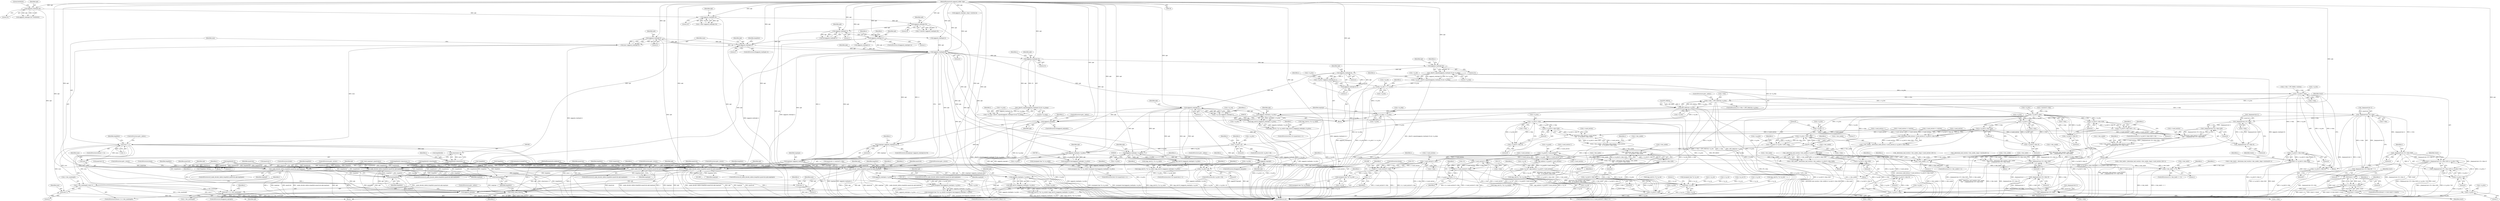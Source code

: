 digraph "0_Android_eeb4e45d5683f88488c083ecf142dc89bc3f0b47_8@API" {
"1000274" [label="(Call,oggpack_read(opb,5))"];
"1000267" [label="(Call,oggpack_read(opb,1))"];
"1000250" [label="(Call,oggpack_read(opb,1))"];
"1000229" [label="(Call,oggpack_read(opb,1))"];
"1000185" [label="(Call,oggpack_read(opb,24))"];
"1000160" [label="(Call,oggpack_read(opb,16))"];
"1000151" [label="(Call,oggpack_read(opb,24))"];
"1000129" [label="(MethodParameterIn,oggpack_buffer *opb)"];
"1000274" [label="(Call,oggpack_read(opb,5))"];
"1000272" [label="(Call,num=oggpack_read(opb,5))"];
"1000278" [label="(Call,num==-1)"];
"1000287" [label="(Call,(char)(num+1))"];
"1000283" [label="(Call,lengthlist[i]=(char)(num+1))"];
"1000573" [label="(Call,_make_decode_table(s,lengthlist,quantvals,opb,maptype))"];
"1001157" [label="(Call,oggpack_eop(opb))"];
"1001160" [label="(Call,free(lengthlist))"];
"1001166" [label="(Call,vorbis_book_clear(s))"];
"1001168" [label="(Call,free(lengthlist))"];
"1000733" [label="(Call,_make_decode_table(s,lengthlist,quantvals,opb,maptype))"];
"1000893" [label="(Call,_make_decode_table(s,lengthlist,quantvals,opb,maptype))"];
"1000970" [label="(Call,_make_decode_table(s,lengthlist,quantvals,opb,maptype))"];
"1001021" [label="(Call,_make_decode_table(s,lengthlist,quantvals,opb,maptype))"];
"1001087" [label="(Call,oggpack_read(opb,s->q_bits))"];
"1001085" [label="(Call,(unsigned char)oggpack_read(opb,s->q_bits))"];
"1001077" [label="(Call,((unsigned char *)(s->q_val))[i]=(unsigned char)oggpack_read(opb,s->q_bits))"];
"1001119" [label="(Call,oggpack_read(opb,s->q_bits))"];
"1001117" [label="(Call,(ogg_uint16_t)oggpack_read(opb,s->q_bits))"];
"1001109" [label="(Call,((ogg_uint16_t *)(s->q_val))[i]=(ogg_uint16_t)oggpack_read(opb,s->q_bits))"];
"1000289" [label="(Call,num+1)"];
"1000297" [label="(Call,num+1>s->dec_maxlength)"];
"1000298" [label="(Call,num+1)"];
"1000304" [label="(Call,s->dec_maxlength=num+1)"];
"1000308" [label="(Call,num+1)"];
"1000472" [label="(Call,oggpack_read(opb,4))"];
"1000469" [label="(Call,(maptype=oggpack_read(opb,4))>0)"];
"1000470" [label="(Call,maptype=oggpack_read(opb,4))"];
"1000482" [label="(Call,oggpack_read(opb,32))"];
"1000481" [label="(Call,_float32_unpack(oggpack_read(opb,32),&s->q_minp))"];
"1000477" [label="(Call,s->q_min=_float32_unpack(oggpack_read(opb,32),&s->q_minp))"];
"1000494" [label="(Call,oggpack_read(opb,32))"];
"1000493" [label="(Call,_float32_unpack(oggpack_read(opb,32),&s->q_delp))"];
"1000489" [label="(Call,s->q_del=_float32_unpack(oggpack_read(opb,32),&s->q_delp))"];
"1000517" [label="(Call,s->q_del>>=s->q_bits)"];
"1000524" [label="(Call,s->q_delp+=s->q_bits)"];
"1000592" [label="(Call,s->q_bits*s->dim)"];
"1000590" [label="(Call,(s->q_bits*s->dim+8)/8)"];
"1000588" [label="(Call,total1=(s->q_bits*s->dim+8)/8)"];
"1000639" [label="(Call,total1<=4)"];
"1000638" [label="(Call,total1<=4 && total1<=total2)"];
"1000642" [label="(Call,total1<=total2)"];
"1000591" [label="(Call,s->q_bits*s->dim+8)"];
"1000602" [label="(Call,s->dim > (INT_MAX-8)/s->q_bits)"];
"1000620" [label="(Call,_ilog(quantvals-1)*s->dim)"];
"1000618" [label="(Call,(_ilog(quantvals-1)*s->dim+8)/8)"];
"1000615" [label="(Call,total2=(_ilog(quantvals-1)*s->dim+8)/8+(s->q_bits+7)/8)"];
"1000617" [label="(Call,(_ilog(quantvals-1)*s->dim+8)/8+(s->q_bits+7)/8)"];
"1000619" [label="(Call,_ilog(quantvals-1)*s->dim+8)"];
"1000704" [label="(Call,s->q_bits*s->dim)"];
"1000702" [label="(Call,(s->q_bits*s->dim+8)/8)"];
"1000698" [label="(Call,_determine_node_bytes(s->used_entries,\n\t\t\t\t\t   (s->q_bits*s->dim+8)/8))"];
"1000694" [label="(Call,s->dec_nodeb=_determine_node_bytes(s->used_entries,\n\t\t\t\t\t   (s->q_bits*s->dim+8)/8))"];
"1000717" [label="(Call,_determine_leaf_words(s->dec_nodeb,\n\t\t\t\t\t   (s->q_bits*s->dim+8)/8))"];
"1000713" [label="(Call,s->dec_leafw=_determine_leaf_words(s->dec_nodeb,\n\t\t\t\t\t   (s->q_bits*s->dim+8)/8))"];
"1001134" [label="(Call,s->dec_leafw == 1)"];
"1001128" [label="(Call,s->dec_nodeb==1)"];
"1000703" [label="(Call,s->q_bits*s->dim+8)"];
"1000723" [label="(Call,s->q_bits*s->dim)"];
"1000721" [label="(Call,(s->q_bits*s->dim+8)/8)"];
"1000722" [label="(Call,s->q_bits*s->dim+8)"];
"1000862" [label="(Call,_ilog(quantvals-1)*s->dim)"];
"1000860" [label="(Call,(_ilog(quantvals-1)*s->dim+8)/8)"];
"1000856" [label="(Call,_determine_node_bytes(s->used_entries,\n\t\t\t\t\t   (_ilog(quantvals-1)*s->dim+8)/8))"];
"1000852" [label="(Call,s->dec_nodeb=_determine_node_bytes(s->used_entries,\n\t\t\t\t\t   (_ilog(quantvals-1)*s->dim+8)/8))"];
"1000876" [label="(Call,_determine_leaf_words(s->dec_nodeb,\n\t\t\t\t\t   (_ilog(quantvals-1)*s->dim+8)/8))"];
"1000872" [label="(Call,s->dec_leafw=_determine_leaf_words(s->dec_nodeb,\n\t\t\t\t\t   (_ilog(quantvals-1)*s->dim+8)/8))"];
"1000861" [label="(Call,_ilog(quantvals-1)*s->dim+8)"];
"1000882" [label="(Call,_ilog(quantvals-1)*s->dim)"];
"1000880" [label="(Call,(_ilog(quantvals-1)*s->dim+8)/8)"];
"1000881" [label="(Call,_ilog(quantvals-1)*s->dim+8)"];
"1000606" [label="(Call,(INT_MAX-8)/s->q_bits)"];
"1000630" [label="(Call,(s->q_bits+7)/8)"];
"1000631" [label="(Call,s->q_bits+7)"];
"1000679" [label="(Call,oggpack_read(opb,s->q_bits))"];
"1000677" [label="(Call,(ogg_uint16_t)oggpack_read(opb,s->q_bits))"];
"1000669" [label="(Call,((ogg_uint16_t *)s->q_val)[i]=(ogg_uint16_t)oggpack_read(opb,s->q_bits))"];
"1000685" [label="(Call,oggpack_eop(opb))"];
"1000753" [label="(Call,s->q_bits<=8)"];
"1000790" [label="(Call,oggpack_read(opb,s->q_bits))"];
"1000788" [label="(Call,(unsigned char)oggpack_read(opb,s->q_bits))"];
"1000780" [label="(Call,((unsigned char *)s->q_val)[i]=(unsigned char)oggpack_read(opb,s->q_bits))"];
"1000836" [label="(Call,oggpack_eop(opb))"];
"1000830" [label="(Call,oggpack_read(opb,s->q_bits))"];
"1000828" [label="(Call,(ogg_uint16_t)oggpack_read(opb,s->q_bits))"];
"1000820" [label="(Call,((ogg_uint16_t *)s->q_val)[i]=(ogg_uint16_t)oggpack_read(opb,s->q_bits))"];
"1000915" [label="(Call,s->q_bits*s->dim)"];
"1000913" [label="(Call,(s->q_bits*s->dim+8)/8)"];
"1000912" [label="(Call,(s->q_bits*s->dim+8)/8 <=4)"];
"1000914" [label="(Call,s->q_bits*s->dim+8)"];
"1000941" [label="(Call,s->q_bits*s->dim)"];
"1000939" [label="(Call,(s->q_bits*s->dim+8)/8)"];
"1000935" [label="(Call,_determine_node_bytes(s->used_entries,(s->q_bits*s->dim+8)/8))"];
"1000931" [label="(Call,s->dec_nodeb=_determine_node_bytes(s->used_entries,(s->q_bits*s->dim+8)/8))"];
"1000954" [label="(Call,_determine_leaf_words(s->dec_nodeb,(s->q_bits*s->dim+8)/8))"];
"1000950" [label="(Call,s->dec_leafw=_determine_leaf_words(s->dec_nodeb,(s->q_bits*s->dim+8)/8))"];
"1000940" [label="(Call,s->q_bits*s->dim+8)"];
"1000960" [label="(Call,s->q_bits*s->dim)"];
"1000958" [label="(Call,(s->q_bits*s->dim+8)/8)"];
"1000959" [label="(Call,s->q_bits*s->dim+8)"];
"1001032" [label="(Call,(s->q_bits+7)/8*s->dim)"];
"1001028" [label="(Call,s->q_pack=(s->q_bits+7)/8*s->dim)"];
"1001048" [label="(Call,s->q_pack*s->used_entries)"];
"1001047" [label="(Call,_ogg_malloc(s->q_pack*s->used_entries))"];
"1001043" [label="(Call,s->q_val=_ogg_malloc(s->q_pack*s->used_entries))"];
"1001079" [label="(Call,(unsigned char *)(s->q_val))"];
"1001170" [label="(Call,free(s->q_val))"];
"1001111" [label="(Call,(ogg_uint16_t *)(s->q_val))"];
"1001068" [label="(Call,s->used_entries*s->dim)"];
"1001066" [label="(Call,i<s->used_entries*s->dim)"];
"1001075" [label="(Call,i++)"];
"1001100" [label="(Call,s->used_entries*s->dim)"];
"1001098" [label="(Call,i<s->used_entries*s->dim)"];
"1001107" [label="(Call,i++)"];
"1001033" [label="(Call,s->q_bits+7)"];
"1001038" [label="(Call,8*s->dim)"];
"1001056" [label="(Call,s->q_bits<=8)"];
"1000506" [label="(Call,oggpack_read(opb,4))"];
"1000501" [label="(Call,s->q_bits=oggpack_read(opb,4)+1)"];
"1000505" [label="(Call,oggpack_read(opb,4)+1)"];
"1000514" [label="(Call,oggpack_read(opb,1))"];
"1000510" [label="(Call,s->q_seq=oggpack_read(opb,1))"];
"1000584" [label="(Call,_book_maptype1_quantvals(s))"];
"1000639" [label="(Call,total1<=4)"];
"1001060" [label="(Literal,8)"];
"1000856" [label="(Call,_determine_node_bytes(s->used_entries,\n\t\t\t\t\t   (_ilog(quantvals-1)*s->dim+8)/8))"];
"1000469" [label="(Call,(maptype=oggpack_read(opb,4))>0)"];
"1000755" [label="(Identifier,s)"];
"1000485" [label="(Call,&s->q_minp)"];
"1000712" [label="(Literal,8)"];
"1000496" [label="(Literal,32)"];
"1001169" [label="(Identifier,lengthlist)"];
"1000154" [label="(Literal,0x564342)"];
"1001109" [label="(Call,((ogg_uint16_t *)(s->q_val))[i]=(ogg_uint16_t)oggpack_read(opb,s->q_bits))"];
"1001104" [label="(Call,s->dim)"];
"1001043" [label="(Call,s->q_val=_ogg_malloc(s->q_pack*s->used_entries))"];
"1000268" [label="(Identifier,opb)"];
"1000285" [label="(Identifier,lengthlist)"];
"1001085" [label="(Call,(unsigned char)oggpack_read(opb,s->q_bits))"];
"1000873" [label="(Call,s->dec_leafw)"];
"1000799" [label="(Identifier,s)"];
"1000914" [label="(Call,s->q_bits*s->dim+8)"];
"1000731" [label="(Literal,8)"];
"1000514" [label="(Call,oggpack_read(opb,1))"];
"1000494" [label="(Call,oggpack_read(opb,32))"];
"1000671" [label="(Call,(ogg_uint16_t *)s->q_val)"];
"1000668" [label="(Identifier,i)"];
"1000602" [label="(Call,s->dim > (INT_MAX-8)/s->q_bits)"];
"1000648" [label="(Identifier,s)"];
"1000852" [label="(Call,s->dec_nodeb=_determine_node_bytes(s->used_entries,\n\t\t\t\t\t   (_ilog(quantvals-1)*s->dim+8)/8))"];
"1001002" [label="(Call,s->dec_leafw=_determine_leaf_words(s->dec_nodeb,_ilog(s->used_entries-1)/8+1))"];
"1000732" [label="(ControlStructure,if(_make_decode_table(s,lengthlist,quantvals,opb,maptype)))"];
"1000722" [label="(Call,s->q_bits*s->dim+8)"];
"1000615" [label="(Call,total2=(_ilog(quantvals-1)*s->dim+8)/8+(s->q_bits+7)/8)"];
"1000572" [label="(ControlStructure,if(_make_decode_table(s,lengthlist,quantvals,opb,maptype)))"];
"1001099" [label="(Identifier,i)"];
"1000935" [label="(Call,_determine_node_bytes(s->used_entries,(s->q_bits*s->dim+8)/8))"];
"1001072" [label="(Call,s->dim)"];
"1000511" [label="(Call,s->q_seq)"];
"1001075" [label="(Call,i++)"];
"1000788" [label="(Call,(unsigned char)oggpack_read(opb,s->q_bits))"];
"1001159" [label="(ControlStructure,goto _eofout;)"];
"1000899" [label="(ControlStructure,goto _errout;)"];
"1000310" [label="(Literal,1)"];
"1001066" [label="(Call,i<s->used_entries*s->dim)"];
"1001100" [label="(Call,s->used_entries*s->dim)"];
"1000451" [label="(Call,lengthlist[i]=(char)length)"];
"1000478" [label="(Call,s->q_min)"];
"1000928" [label="(Identifier,s)"];
"1000981" [label="(Identifier,s)"];
"1000754" [label="(Call,s->q_bits)"];
"1000161" [label="(Identifier,opb)"];
"1000952" [label="(Identifier,s)"];
"1000610" [label="(Call,s->q_bits)"];
"1000939" [label="(Call,(s->q_bits*s->dim+8)/8)"];
"1001028" [label="(Call,s->q_pack=(s->q_bits+7)/8*s->dim)"];
"1001058" [label="(Identifier,s)"];
"1000130" [label="(MethodParameterIn,codebook *s)"];
"1001167" [label="(Identifier,s)"];
"1000497" [label="(Call,&s->q_delp)"];
"1001134" [label="(Call,s->dec_leafw == 1)"];
"1001176" [label="(Literal,1)"];
"1000723" [label="(Call,s->q_bits*s->dim)"];
"1001013" [label="(Call,s->used_entries-1)"];
"1000637" [label="(ControlStructure,if(total1<=4 && total1<=total2))"];
"1000524" [label="(Call,s->q_delp+=s->q_bits)"];
"1000897" [label="(Identifier,opb)"];
"1001098" [label="(Call,i<s->used_entries*s->dim)"];
"1000625" [label="(Call,s->dim)"];
"1000841" [label="(Identifier,s)"];
"1000484" [label="(Literal,32)"];
"1000267" [label="(Call,oggpack_read(opb,1))"];
"1000501" [label="(Call,s->q_bits=oggpack_read(opb,4)+1)"];
"1000633" [label="(Identifier,s)"];
"1000385" [label="(Call,s->used_entries=s->entries)"];
"1000507" [label="(Identifier,opb)"];
"1000703" [label="(Call,s->q_bits*s->dim+8)"];
"1000664" [label="(Call,i<quantvals)"];
"1000680" [label="(Identifier,opb)"];
"1000894" [label="(Identifier,s)"];
"1001136" [label="(Identifier,s)"];
"1000516" [label="(Literal,1)"];
"1000181" [label="(Call,s->entries=oggpack_read(opb,24))"];
"1000489" [label="(Call,s->q_del=_float32_unpack(oggpack_read(opb,32),&s->q_delp))"];
"1001047" [label="(Call,_ogg_malloc(s->q_pack*s->used_entries))"];
"1000911" [label="(ControlStructure,if( (s->q_bits*s->dim+8)/8 <=4))"];
"1001069" [label="(Call,s->used_entries)"];
"1000702" [label="(Call,(s->q_bits*s->dim+8)/8)"];
"1001076" [label="(Identifier,i)"];
"1000479" [label="(Identifier,s)"];
"1000960" [label="(Call,s->q_bits*s->dim)"];
"1000954" [label="(Call,_determine_leaf_words(s->dec_nodeb,(s->q_bits*s->dim+8)/8))"];
"1000923" [label="(Literal,8)"];
"1001120" [label="(Identifier,opb)"];
"1000482" [label="(Call,oggpack_read(opb,32))"];
"1000590" [label="(Call,(s->q_bits*s->dim+8)/8)"];
"1000137" [label="(Call,quantvals=0)"];
"1000782" [label="(Call,(unsigned char *)s->q_val)"];
"1000579" [label="(ControlStructure,goto _errout;)"];
"1000896" [label="(Identifier,quantvals)"];
"1001157" [label="(Call,oggpack_eop(opb))"];
"1000468" [label="(ControlStructure,if((maptype=oggpack_read(opb,4))>0))"];
"1000601" [label="(ControlStructure,if (s->dim > (INT_MAX-8)/s->q_bits))"];
"1000319" [label="(Call,s->used_entries=s->entries)"];
"1000881" [label="(Call,_ilog(quantvals-1)*s->dim+8)"];
"1000306" [label="(Identifier,s)"];
"1001084" [label="(Identifier,i)"];
"1001156" [label="(ControlStructure,if(oggpack_eop(opb)))"];
"1001039" [label="(Literal,8)"];
"1000476" [label="(Block,)"];
"1000872" [label="(Call,s->dec_leafw=_determine_leaf_words(s->dec_nodeb,\n\t\t\t\t\t   (_ilog(quantvals-1)*s->dim+8)/8))"];
"1000481" [label="(Call,_float32_unpack(oggpack_read(opb,32),&s->q_minp))"];
"1001133" [label="(ControlStructure,if (s->dec_leafw == 1))"];
"1000948" [label="(Literal,8)"];
"1000153" [label="(Literal,24)"];
"1001055" [label="(ControlStructure,if(s->q_bits<=8))"];
"1000699" [label="(Call,s->used_entries)"];
"1000472" [label="(Call,oggpack_read(opb,4))"];
"1000308" [label="(Call,num+1)"];
"1000506" [label="(Call,oggpack_read(opb,4))"];
"1000216" [label="(Call,s->dim > INT_MAX/s->entries)"];
"1000580" [label="(ControlStructure,break;)"];
"1000131" [label="(Block,)"];
"1000806" [label="(Call,!s->q_val)"];
"1000471" [label="(Identifier,maptype)"];
"1000718" [label="(Call,s->dec_nodeb)"];
"1000510" [label="(Call,s->q_seq=oggpack_read(opb,1))"];
"1000277" [label="(ControlStructure,if(num==-1))"];
"1000757" [label="(Literal,8)"];
"1000958" [label="(Call,(s->q_bits*s->dim+8)/8)"];
"1000266" [label="(ControlStructure,if(oggpack_read(opb,1)))"];
"1000269" [label="(Literal,1)"];
"1001006" [label="(Call,_determine_leaf_words(s->dec_nodeb,_ilog(s->used_entries-1)/8+1))"];
"1001025" [label="(Identifier,opb)"];
"1000781" [label="(Call,((unsigned char *)s->q_val)[i])"];
"1000727" [label="(Call,s->dim)"];
"1000870" [label="(Literal,8)"];
"1000971" [label="(Identifier,s)"];
"1001068" [label="(Call,s->used_entries*s->dim)"];
"1000655" [label="(Call,!s->q_val)"];
"1000229" [label="(Call,oggpack_read(opb,1))"];
"1000618" [label="(Call,(_ilog(quantvals-1)*s->dim+8)/8)"];
"1000151" [label="(Call,oggpack_read(opb,24))"];
"1000882" [label="(Call,_ilog(quantvals-1)*s->dim)"];
"1000517" [label="(Call,s->q_del>>=s->q_bits)"];
"1000636" [label="(Literal,8)"];
"1001161" [label="(Identifier,lengthlist)"];
"1000249" [label="(ControlStructure,if(oggpack_read(opb,1)))"];
"1000314" [label="(Identifier,lengthlist)"];
"1000660" [label="(ControlStructure,for(i=0;i<quantvals;i++))"];
"1000629" [label="(Literal,8)"];
"1000932" [label="(Call,s->dec_nodeb)"];
"1000575" [label="(Identifier,lengthlist)"];
"1000790" [label="(Call,oggpack_read(opb,s->q_bits))"];
"1000280" [label="(Call,-1)"];
"1000743" [label="(Identifier,s)"];
"1000532" [label="(Identifier,maptype)"];
"1000679" [label="(Call,oggpack_read(opb,s->q_bits))"];
"1001023" [label="(Identifier,lengthlist)"];
"1000913" [label="(Call,(s->q_bits*s->dim+8)/8)"];
"1000724" [label="(Call,s->q_bits)"];
"1000284" [label="(Call,lengthlist[i])"];
"1001166" [label="(Call,vorbis_book_clear(s))"];
"1000811" [label="(ControlStructure,for(i=0;i<quantvals;i++))"];
"1000835" [label="(ControlStructure,if(oggpack_eop(opb)))"];
"1000730" [label="(Literal,8)"];
"1000780" [label="(Call,((unsigned char *)s->q_val)[i]=(unsigned char)oggpack_read(opb,s->q_bits))"];
"1000620" [label="(Call,_ilog(quantvals-1)*s->dim)"];
"1000867" [label="(Call,s->dim)"];
"1000877" [label="(Call,s->dec_nodeb)"];
"1000502" [label="(Call,s->q_bits)"];
"1000292" [label="(Call,s->used_entries++)"];
"1000837" [label="(Identifier,opb)"];
"1000302" [label="(Identifier,s)"];
"1001135" [label="(Call,s->dec_leafw)"];
"1000902" [label="(Call,quantvals=s->entries*s->dim)"];
"1000283" [label="(Call,lengthlist[i]=(char)(num+1))"];
"1000301" [label="(Call,s->dec_maxlength)"];
"1000600" [label="(Literal,8)"];
"1000677" [label="(Call,(ogg_uint16_t)oggpack_read(opb,s->q_bits))"];
"1000291" [label="(Literal,1)"];
"1000721" [label="(Call,(s->q_bits*s->dim+8)/8)"];
"1000150" [label="(Call,oggpack_read(opb,24)!=0x564342)"];
"1000860" [label="(Call,(_ilog(quantvals-1)*s->dim+8)/8)"];
"1000820" [label="(Call,((ogg_uint16_t *)s->q_val)[i]=(ogg_uint16_t)oggpack_read(opb,s->q_bits))"];
"1000525" [label="(Call,s->q_delp)"];
"1000160" [label="(Call,oggpack_read(opb,16))"];
"1001121" [label="(Call,s->q_bits)"];
"1000589" [label="(Identifier,total1)"];
"1001062" [label="(ControlStructure,for(i=0;i<s->used_entries*s->dim;i++))"];
"1000519" [label="(Identifier,s)"];
"1000586" [label="(Block,)"];
"1000133" [label="(Call,*lengthlist=NULL)"];
"1001116" [label="(Identifier,i)"];
"1000751" [label="(Block,)"];
"1001078" [label="(Call,((unsigned char *)(s->q_val))[i])"];
"1000887" [label="(Call,s->dim)"];
"1000669" [label="(Call,((ogg_uint16_t *)s->q_val)[i]=(ogg_uint16_t)oggpack_read(opb,s->q_bits))"];
"1001030" [label="(Identifier,s)"];
"1000708" [label="(Call,s->dim)"];
"1001048" [label="(Call,s->q_pack*s->used_entries)"];
"1000521" [label="(Call,s->q_bits)"];
"1001141" [label="(Identifier,s)"];
"1000740" [label="(ControlStructure,goto _errout;)"];
"1000969" [label="(ControlStructure,if(_make_decode_table(s,lengthlist,quantvals,opb,maptype)))"];
"1000518" [label="(Call,s->q_del)"];
"1000685" [label="(Call,oggpack_eop(opb))"];
"1000791" [label="(Identifier,opb)"];
"1000508" [label="(Literal,4)"];
"1000619" [label="(Call,_ilog(quantvals-1)*s->dim+8)"];
"1000890" [label="(Literal,8)"];
"1000487" [label="(Identifier,s)"];
"1000300" [label="(Literal,1)"];
"1001089" [label="(Call,s->q_bits)"];
"1000715" [label="(Identifier,s)"];
"1000555" [label="(Call,_determine_leaf_words(s->dec_nodeb,_ilog(s->entries)/8+1))"];
"1000274" [label="(Call,oggpack_read(opb,5))"];
"1000898" [label="(Identifier,maptype)"];
"1000733" [label="(Call,_make_decode_table(s,lengthlist,quantvals,opb,maptype))"];
"1000745" [label="(Call,s->q_val=0)"];
"1000251" [label="(Identifier,opb)"];
"1001087" [label="(Call,oggpack_read(opb,s->q_bits))"];
"1000853" [label="(Call,s->dec_nodeb)"];
"1000736" [label="(Identifier,quantvals)"];
"1000515" [label="(Identifier,opb)"];
"1001113" [label="(Call,s->q_val)"];
"1001129" [label="(Call,s->dec_nodeb)"];
"1000641" [label="(Literal,4)"];
"1000143" [label="(Call,memset(s,0,sizeof(*s)))"];
"1000576" [label="(Identifier,quantvals)"];
"1001160" [label="(Call,free(lengthlist))"];
"1000688" [label="(ControlStructure,goto _eofout;)"];
"1000230" [label="(Identifier,opb)"];
"1001045" [label="(Identifier,s)"];
"1000526" [label="(Identifier,s)"];
"1000512" [label="(Identifier,s)"];
"1000593" [label="(Call,s->q_bits)"];
"1000766" [label="(Call,!s->q_val)"];
"1000968" [label="(Literal,8)"];
"1001067" [label="(Identifier,i)"];
"1001038" [label="(Call,8*s->dim)"];
"1000628" [label="(Literal,8)"];
"1000761" [label="(Identifier,s)"];
"1000686" [label="(Identifier,opb)"];
"1001064" [label="(Identifier,i)"];
"1000473" [label="(Identifier,opb)"];
"1001170" [label="(Call,free(s->q_val))"];
"1001108" [label="(Identifier,i)"];
"1000599" [label="(Literal,8)"];
"1001021" [label="(Call,_make_decode_table(s,lengthlist,quantvals,opb,maptype))"];
"1000621" [label="(Call,_ilog(quantvals-1))"];
"1000713" [label="(Call,s->dec_leafw=_determine_leaf_words(s->dec_nodeb,\n\t\t\t\t\t   (s->q_bits*s->dim+8)/8))"];
"1000951" [label="(Call,s->dec_leafw)"];
"1000577" [label="(Identifier,opb)"];
"1000694" [label="(Call,s->dec_nodeb=_determine_node_bytes(s->used_entries,\n\t\t\t\t\t   (s->q_bits*s->dim+8)/8))"];
"1001171" [label="(Call,s->q_val)"];
"1000838" [label="(ControlStructure,goto _eofout;)"];
"1000299" [label="(Identifier,num)"];
"1000717" [label="(Call,_determine_leaf_words(s->dec_nodeb,\n\t\t\t\t\t   (s->q_bits*s->dim+8)/8))"];
"1000670" [label="(Call,((ogg_uint16_t *)s->q_val)[i])"];
"1000876" [label="(Call,_determine_leaf_words(s->dec_nodeb,\n\t\t\t\t\t   (_ilog(quantvals-1)*s->dim+8)/8))"];
"1000264" [label="(Identifier,i)"];
"1000273" [label="(Identifier,num)"];
"1000231" [label="(Literal,1)"];
"1001177" [label="(MethodReturn,int)"];
"1000309" [label="(Identifier,num)"];
"1001111" [label="(Call,(ogg_uint16_t *)(s->q_val))"];
"1001056" [label="(Call,s->q_bits<=8)"];
"1001049" [label="(Call,s->q_pack)"];
"1001081" [label="(Call,s->q_val)"];
"1000779" [label="(Identifier,i)"];
"1001168" [label="(Call,free(lengthlist))"];
"1000185" [label="(Call,oggpack_read(opb,24))"];
"1000912" [label="(Call,(s->q_bits*s->dim+8)/8 <=4)"];
"1000591" [label="(Call,s->q_bits*s->dim+8)"];
"1001172" [label="(Identifier,s)"];
"1001096" [label="(Identifier,i)"];
"1000862" [label="(Call,_ilog(quantvals-1)*s->dim)"];
"1001044" [label="(Call,s->q_val)"];
"1000630" [label="(Call,(s->q_bits+7)/8)"];
"1000470" [label="(Call,maptype=oggpack_read(opb,4))"];
"1000973" [label="(Identifier,quantvals)"];
"1000294" [label="(Identifier,s)"];
"1000922" [label="(Literal,8)"];
"1000738" [label="(Identifier,maptype)"];
"1000915" [label="(Call,s->q_bits*s->dim)"];
"1000276" [label="(Literal,5)"];
"1000279" [label="(Identifier,num)"];
"1000341" [label="(Call,oggpack_read(opb,5))"];
"1000919" [label="(Call,s->dim)"];
"1000483" [label="(Identifier,opb)"];
"1001057" [label="(Call,s->q_bits)"];
"1000246" [label="(Call,!lengthlist)"];
"1000961" [label="(Call,s->q_bits)"];
"1000976" [label="(ControlStructure,goto _errout;)"];
"1000936" [label="(Call,s->used_entries)"];
"1001022" [label="(Identifier,s)"];
"1000821" [label="(Call,((ogg_uint16_t *)s->q_val)[i])"];
"1001119" [label="(Call,oggpack_read(opb,s->q_bits))"];
"1000861" [label="(Call,_ilog(quantvals-1)*s->dim+8)"];
"1000734" [label="(Identifier,s)"];
"1001128" [label="(Call,s->dec_nodeb==1)"];
"1000705" [label="(Call,s->q_bits)"];
"1000186" [label="(Identifier,opb)"];
"1001040" [label="(Call,s->dim)"];
"1000975" [label="(Identifier,maptype)"];
"1000884" [label="(Call,quantvals-1)"];
"1001127" [label="(ControlStructure,if (s->dec_nodeb==1))"];
"1000578" [label="(Identifier,maptype)"];
"1000631" [label="(Call,s->q_bits+7)"];
"1000691" [label="(Identifier,s)"];
"1000252" [label="(Literal,1)"];
"1000298" [label="(Call,num+1)"];
"1000681" [label="(Call,s->q_bits)"];
"1000503" [label="(Identifier,s)"];
"1000509" [label="(Literal,1)"];
"1000735" [label="(Identifier,lengthlist)"];
"1001147" [label="(Identifier,s)"];
"1001088" [label="(Identifier,opb)"];
"1000792" [label="(Call,s->q_bits)"];
"1000505" [label="(Call,oggpack_read(opb,4)+1)"];
"1001153" [label="(Identifier,s)"];
"1001107" [label="(Call,i++)"];
"1000642" [label="(Call,total1<=total2)"];
"1000940" [label="(Call,s->q_bits*s->dim+8)"];
"1000880" [label="(Call,(_ilog(quantvals-1)*s->dim+8)/8)"];
"1000972" [label="(Identifier,lengthlist)"];
"1001037" [label="(Literal,7)"];
"1001026" [label="(Identifier,maptype)"];
"1000551" [label="(Call,s->dec_leafw=_determine_leaf_words(s->dec_nodeb,_ilog(s->entries)/8+1))"];
"1000871" [label="(Literal,8)"];
"1000874" [label="(Identifier,s)"];
"1000305" [label="(Call,s->dec_maxlength)"];
"1001101" [label="(Call,s->used_entries)"];
"1000491" [label="(Identifier,s)"];
"1001024" [label="(Identifier,quantvals)"];
"1000714" [label="(Call,s->dec_leafw)"];
"1000822" [label="(Call,(ogg_uint16_t *)s->q_val)"];
"1000321" [label="(Identifier,s)"];
"1000350" [label="(Call,lengthlist[i]=(char)(num+1))"];
"1000645" [label="(Block,)"];
"1001138" [label="(Literal,1)"];
"1000493" [label="(Call,_float32_unpack(oggpack_read(opb,32),&s->q_delp))"];
"1001052" [label="(Call,s->used_entries)"];
"1000900" [label="(ControlStructure,break;)"];
"1001029" [label="(Call,s->q_pack)"];
"1000304" [label="(Call,s->dec_maxlength=num+1)"];
"1000250" [label="(Call,oggpack_read(opb,1))"];
"1000955" [label="(Call,s->dec_nodeb)"];
"1000695" [label="(Call,s->dec_nodeb)"];
"1000828" [label="(Call,(ogg_uint16_t)oggpack_read(opb,s->q_bits))"];
"1001117" [label="(Call,(ogg_uint16_t)oggpack_read(opb,s->q_bits))"];
"1000711" [label="(Literal,8)"];
"1000603" [label="(Call,s->dim)"];
"1000592" [label="(Call,s->q_bits*s->dim)"];
"1000924" [label="(Literal,4)"];
"1000737" [label="(Identifier,opb)"];
"1000831" [label="(Identifier,opb)"];
"1001020" [label="(ControlStructure,if(_make_decode_table(s,lengthlist,quantvals,opb,maptype)))"];
"1000420" [label="(Call,oggpack_read(opb,_ilog(s->entries-i)))"];
"1001124" [label="(ControlStructure,break;)"];
"1000272" [label="(Call,num=oggpack_read(opb,5))"];
"1000156" [label="(Call,s->dim=oggpack_read(opb,16))"];
"1000490" [label="(Call,s->q_del)"];
"1000278" [label="(Call,num==-1)"];
"1000959" [label="(Call,s->q_bits*s->dim+8)"];
"1000495" [label="(Identifier,opb)"];
"1000574" [label="(Identifier,s)"];
"1000596" [label="(Call,s->dim)"];
"1000891" [label="(Literal,8)"];
"1000978" [label="(Block,)"];
"1000635" [label="(Literal,7)"];
"1000606" [label="(Call,(INT_MAX-8)/s->q_bits)"];
"1000836" [label="(Call,oggpack_eop(opb))"];
"1000684" [label="(ControlStructure,if(oggpack_eop(opb)))"];
"1000187" [label="(Literal,24)"];
"1000573" [label="(Call,_make_decode_table(s,lengthlist,quantvals,opb,maptype))"];
"1000296" [label="(ControlStructure,if(num+1>s->dec_maxlength))"];
"1000270" [label="(Block,)"];
"1001079" [label="(Call,(unsigned char *)(s->q_val))"];
"1001163" [label="(Literal,0)"];
"1000381" [label="(Call,oggpack_read(opb,5))"];
"1000129" [label="(MethodParameterIn,oggpack_buffer *opb)"];
"1000289" [label="(Call,num+1)"];
"1000857" [label="(Call,s->used_entries)"];
"1001063" [label="(Call,i=0)"];
"1001034" [label="(Call,s->q_bits)"];
"1000640" [label="(Identifier,total1)"];
"1000643" [label="(Identifier,total1)"];
"1001094" [label="(ControlStructure,for(i=0;i<s->used_entries*s->dim;i++))"];
"1000152" [label="(Identifier,opb)"];
"1000644" [label="(Identifier,total2)"];
"1000474" [label="(Literal,4)"];
"1000475" [label="(Literal,0)"];
"1000830" [label="(Call,oggpack_read(opb,s->q_bits))"];
"1000893" [label="(Call,_make_decode_table(s,lengthlist,quantvals,opb,maptype))"];
"1000499" [label="(Identifier,s)"];
"1000162" [label="(Literal,16)"];
"1000752" [label="(ControlStructure,if(s->q_bits<=8))"];
"1000297" [label="(Call,num+1>s->dec_maxlength)"];
"1000832" [label="(Call,s->q_bits)"];
"1000950" [label="(Call,s->dec_leafw=_determine_leaf_words(s->dec_nodeb,(s->q_bits*s->dim+8)/8))"];
"1000616" [label="(Identifier,total2)"];
"1000638" [label="(Call,total1<=4 && total1<=total2)"];
"1000528" [label="(Call,s->q_bits)"];
"1000970" [label="(Call,_make_decode_table(s,lengthlist,quantvals,opb,maptype))"];
"1000588" [label="(Call,total1=(s->q_bits*s->dim+8)/8)"];
"1000256" [label="(Identifier,i)"];
"1001077" [label="(Call,((unsigned char *)(s->q_val))[i]=(unsigned char)oggpack_read(opb,s->q_bits))"];
"1000275" [label="(Identifier,opb)"];
"1000941" [label="(Call,s->q_bits*s->dim)"];
"1001158" [label="(Identifier,opb)"];
"1000698" [label="(Call,_determine_node_bytes(s->used_entries,\n\t\t\t\t\t   (s->q_bits*s->dim+8)/8))"];
"1000282" [label="(ControlStructure,goto _eofout;)"];
"1000227" [label="(Call,(int)oggpack_read(opb,1))"];
"1000771" [label="(ControlStructure,for(i=0;i<quantvals;i++))"];
"1000290" [label="(Identifier,num)"];
"1000863" [label="(Call,_ilog(quantvals-1))"];
"1000604" [label="(Identifier,s)"];
"1000404" [label="(Call,!lengthlist)"];
"1000949" [label="(Literal,8)"];
"1000974" [label="(Identifier,opb)"];
"1001110" [label="(Call,((ogg_uint16_t *)(s->q_val))[i])"];
"1000925" [label="(Block,)"];
"1000931" [label="(Call,s->dec_nodeb=_determine_node_bytes(s->used_entries,(s->q_bits*s->dim+8)/8))"];
"1000632" [label="(Call,s->q_bits)"];
"1000904" [label="(Call,s->entries*s->dim)"];
"1000477" [label="(Call,s->q_min=_float32_unpack(oggpack_read(opb,32),&s->q_minp))"];
"1001032" [label="(Call,(s->q_bits+7)/8*s->dim)"];
"1001033" [label="(Call,s->q_bits+7)"];
"1000312" [label="(Call,lengthlist[i]=0)"];
"1000945" [label="(Call,s->dim)"];
"1000617" [label="(Call,(_ilog(quantvals-1)*s->dim+8)/8+(s->q_bits+7)/8)"];
"1000942" [label="(Call,s->q_bits)"];
"1001027" [label="(ControlStructure,goto _errout;)"];
"1000613" [label="(ControlStructure,goto _eofout;)"];
"1000607" [label="(Call,INT_MAX-8)"];
"1000964" [label="(Call,s->dim)"];
"1000819" [label="(Identifier,i)"];
"1000967" [label="(Literal,8)"];
"1000892" [label="(ControlStructure,if(_make_decode_table(s,lengthlist,quantvals,opb,maptype)))"];
"1000883" [label="(Call,_ilog(quantvals-1))"];
"1000287" [label="(Call,(char)(num+1))"];
"1000704" [label="(Call,s->q_bits*s->dim)"];
"1001095" [label="(Call,i=0)"];
"1000753" [label="(Call,s->q_bits<=8)"];
"1001132" [label="(Literal,1)"];
"1000916" [label="(Call,s->q_bits)"];
"1000895" [label="(Identifier,lengthlist)"];
"1000274" -> "1000272"  [label="AST: "];
"1000274" -> "1000276"  [label="CFG: "];
"1000275" -> "1000274"  [label="AST: "];
"1000276" -> "1000274"  [label="AST: "];
"1000272" -> "1000274"  [label="CFG: "];
"1000274" -> "1001177"  [label="DDG: opb"];
"1000274" -> "1000267"  [label="DDG: opb"];
"1000274" -> "1000272"  [label="DDG: opb"];
"1000274" -> "1000272"  [label="DDG: 5"];
"1000267" -> "1000274"  [label="DDG: opb"];
"1000129" -> "1000274"  [label="DDG: opb"];
"1000274" -> "1000472"  [label="DDG: opb"];
"1000267" -> "1000266"  [label="AST: "];
"1000267" -> "1000269"  [label="CFG: "];
"1000268" -> "1000267"  [label="AST: "];
"1000269" -> "1000267"  [label="AST: "];
"1000273" -> "1000267"  [label="CFG: "];
"1000314" -> "1000267"  [label="CFG: "];
"1000267" -> "1001177"  [label="DDG: oggpack_read(opb,1)"];
"1000250" -> "1000267"  [label="DDG: opb"];
"1000129" -> "1000267"  [label="DDG: opb"];
"1000267" -> "1000472"  [label="DDG: opb"];
"1000250" -> "1000249"  [label="AST: "];
"1000250" -> "1000252"  [label="CFG: "];
"1000251" -> "1000250"  [label="AST: "];
"1000252" -> "1000250"  [label="AST: "];
"1000256" -> "1000250"  [label="CFG: "];
"1000321" -> "1000250"  [label="CFG: "];
"1000250" -> "1001177"  [label="DDG: oggpack_read(opb,1)"];
"1000229" -> "1000250"  [label="DDG: opb"];
"1000129" -> "1000250"  [label="DDG: opb"];
"1000250" -> "1000341"  [label="DDG: opb"];
"1000250" -> "1000472"  [label="DDG: opb"];
"1000229" -> "1000227"  [label="AST: "];
"1000229" -> "1000231"  [label="CFG: "];
"1000230" -> "1000229"  [label="AST: "];
"1000231" -> "1000229"  [label="AST: "];
"1000227" -> "1000229"  [label="CFG: "];
"1000229" -> "1001177"  [label="DDG: opb"];
"1000229" -> "1000227"  [label="DDG: opb"];
"1000229" -> "1000227"  [label="DDG: 1"];
"1000185" -> "1000229"  [label="DDG: opb"];
"1000129" -> "1000229"  [label="DDG: opb"];
"1000229" -> "1000381"  [label="DDG: opb"];
"1000185" -> "1000181"  [label="AST: "];
"1000185" -> "1000187"  [label="CFG: "];
"1000186" -> "1000185"  [label="AST: "];
"1000187" -> "1000185"  [label="AST: "];
"1000181" -> "1000185"  [label="CFG: "];
"1000185" -> "1001177"  [label="DDG: opb"];
"1000185" -> "1000181"  [label="DDG: opb"];
"1000185" -> "1000181"  [label="DDG: 24"];
"1000160" -> "1000185"  [label="DDG: opb"];
"1000129" -> "1000185"  [label="DDG: opb"];
"1000160" -> "1000156"  [label="AST: "];
"1000160" -> "1000162"  [label="CFG: "];
"1000161" -> "1000160"  [label="AST: "];
"1000162" -> "1000160"  [label="AST: "];
"1000156" -> "1000160"  [label="CFG: "];
"1000160" -> "1001177"  [label="DDG: opb"];
"1000160" -> "1000156"  [label="DDG: opb"];
"1000160" -> "1000156"  [label="DDG: 16"];
"1000151" -> "1000160"  [label="DDG: opb"];
"1000129" -> "1000160"  [label="DDG: opb"];
"1000151" -> "1000150"  [label="AST: "];
"1000151" -> "1000153"  [label="CFG: "];
"1000152" -> "1000151"  [label="AST: "];
"1000153" -> "1000151"  [label="AST: "];
"1000154" -> "1000151"  [label="CFG: "];
"1000151" -> "1001177"  [label="DDG: opb"];
"1000151" -> "1000150"  [label="DDG: opb"];
"1000151" -> "1000150"  [label="DDG: 24"];
"1000129" -> "1000151"  [label="DDG: opb"];
"1000129" -> "1000128"  [label="AST: "];
"1000129" -> "1001177"  [label="DDG: opb"];
"1000129" -> "1000341"  [label="DDG: opb"];
"1000129" -> "1000381"  [label="DDG: opb"];
"1000129" -> "1000420"  [label="DDG: opb"];
"1000129" -> "1000472"  [label="DDG: opb"];
"1000129" -> "1000482"  [label="DDG: opb"];
"1000129" -> "1000494"  [label="DDG: opb"];
"1000129" -> "1000506"  [label="DDG: opb"];
"1000129" -> "1000514"  [label="DDG: opb"];
"1000129" -> "1000573"  [label="DDG: opb"];
"1000129" -> "1000679"  [label="DDG: opb"];
"1000129" -> "1000685"  [label="DDG: opb"];
"1000129" -> "1000733"  [label="DDG: opb"];
"1000129" -> "1000790"  [label="DDG: opb"];
"1000129" -> "1000830"  [label="DDG: opb"];
"1000129" -> "1000836"  [label="DDG: opb"];
"1000129" -> "1000893"  [label="DDG: opb"];
"1000129" -> "1000970"  [label="DDG: opb"];
"1000129" -> "1001021"  [label="DDG: opb"];
"1000129" -> "1001087"  [label="DDG: opb"];
"1000129" -> "1001119"  [label="DDG: opb"];
"1000129" -> "1001157"  [label="DDG: opb"];
"1000272" -> "1000270"  [label="AST: "];
"1000273" -> "1000272"  [label="AST: "];
"1000279" -> "1000272"  [label="CFG: "];
"1000272" -> "1001177"  [label="DDG: oggpack_read(opb,5)"];
"1000272" -> "1000278"  [label="DDG: num"];
"1000278" -> "1000277"  [label="AST: "];
"1000278" -> "1000280"  [label="CFG: "];
"1000279" -> "1000278"  [label="AST: "];
"1000280" -> "1000278"  [label="AST: "];
"1000282" -> "1000278"  [label="CFG: "];
"1000285" -> "1000278"  [label="CFG: "];
"1000278" -> "1001177"  [label="DDG: -1"];
"1000278" -> "1001177"  [label="DDG: num==-1"];
"1000278" -> "1001177"  [label="DDG: num"];
"1000280" -> "1000278"  [label="DDG: 1"];
"1000278" -> "1000287"  [label="DDG: num"];
"1000278" -> "1000289"  [label="DDG: num"];
"1000278" -> "1000297"  [label="DDG: num"];
"1000278" -> "1000298"  [label="DDG: num"];
"1000278" -> "1000304"  [label="DDG: num"];
"1000278" -> "1000308"  [label="DDG: num"];
"1000287" -> "1000283"  [label="AST: "];
"1000287" -> "1000289"  [label="CFG: "];
"1000288" -> "1000287"  [label="AST: "];
"1000289" -> "1000287"  [label="AST: "];
"1000283" -> "1000287"  [label="CFG: "];
"1000287" -> "1000283"  [label="DDG: num+1"];
"1000283" -> "1000270"  [label="AST: "];
"1000284" -> "1000283"  [label="AST: "];
"1000294" -> "1000283"  [label="CFG: "];
"1000283" -> "1001177"  [label="DDG: lengthlist[i]"];
"1000283" -> "1001177"  [label="DDG: (char)(num+1)"];
"1000283" -> "1000573"  [label="DDG: lengthlist[i]"];
"1000283" -> "1000733"  [label="DDG: lengthlist[i]"];
"1000283" -> "1000893"  [label="DDG: lengthlist[i]"];
"1000283" -> "1000970"  [label="DDG: lengthlist[i]"];
"1000283" -> "1001021"  [label="DDG: lengthlist[i]"];
"1000283" -> "1001160"  [label="DDG: lengthlist[i]"];
"1000283" -> "1001168"  [label="DDG: lengthlist[i]"];
"1000573" -> "1000572"  [label="AST: "];
"1000573" -> "1000578"  [label="CFG: "];
"1000574" -> "1000573"  [label="AST: "];
"1000575" -> "1000573"  [label="AST: "];
"1000576" -> "1000573"  [label="AST: "];
"1000577" -> "1000573"  [label="AST: "];
"1000578" -> "1000573"  [label="AST: "];
"1000579" -> "1000573"  [label="CFG: "];
"1000580" -> "1000573"  [label="CFG: "];
"1000573" -> "1001177"  [label="DDG: opb"];
"1000573" -> "1001177"  [label="DDG: s"];
"1000573" -> "1001177"  [label="DDG: maptype"];
"1000573" -> "1001177"  [label="DDG: quantvals"];
"1000573" -> "1001177"  [label="DDG: _make_decode_table(s,lengthlist,quantvals,opb,maptype)"];
"1000143" -> "1000573"  [label="DDG: s"];
"1000130" -> "1000573"  [label="DDG: s"];
"1000404" -> "1000573"  [label="DDG: lengthlist"];
"1000350" -> "1000573"  [label="DDG: lengthlist[i]"];
"1000312" -> "1000573"  [label="DDG: lengthlist[i]"];
"1000451" -> "1000573"  [label="DDG: lengthlist[i]"];
"1000246" -> "1000573"  [label="DDG: lengthlist"];
"1000137" -> "1000573"  [label="DDG: quantvals"];
"1000514" -> "1000573"  [label="DDG: opb"];
"1000472" -> "1000573"  [label="DDG: opb"];
"1000470" -> "1000573"  [label="DDG: maptype"];
"1000573" -> "1001157"  [label="DDG: opb"];
"1000573" -> "1001160"  [label="DDG: lengthlist"];
"1000573" -> "1001166"  [label="DDG: s"];
"1000573" -> "1001168"  [label="DDG: lengthlist"];
"1001157" -> "1001156"  [label="AST: "];
"1001157" -> "1001158"  [label="CFG: "];
"1001158" -> "1001157"  [label="AST: "];
"1001159" -> "1001157"  [label="CFG: "];
"1001161" -> "1001157"  [label="CFG: "];
"1001157" -> "1001177"  [label="DDG: opb"];
"1001157" -> "1001177"  [label="DDG: oggpack_eop(opb)"];
"1000893" -> "1001157"  [label="DDG: opb"];
"1001087" -> "1001157"  [label="DDG: opb"];
"1000970" -> "1001157"  [label="DDG: opb"];
"1000733" -> "1001157"  [label="DDG: opb"];
"1001119" -> "1001157"  [label="DDG: opb"];
"1001021" -> "1001157"  [label="DDG: opb"];
"1001160" -> "1000131"  [label="AST: "];
"1001160" -> "1001161"  [label="CFG: "];
"1001161" -> "1001160"  [label="AST: "];
"1001163" -> "1001160"  [label="CFG: "];
"1001160" -> "1001177"  [label="DDG: lengthlist"];
"1000970" -> "1001160"  [label="DDG: lengthlist"];
"1000893" -> "1001160"  [label="DDG: lengthlist"];
"1000312" -> "1001160"  [label="DDG: lengthlist[i]"];
"1000451" -> "1001160"  [label="DDG: lengthlist[i]"];
"1001021" -> "1001160"  [label="DDG: lengthlist"];
"1000733" -> "1001160"  [label="DDG: lengthlist"];
"1000350" -> "1001160"  [label="DDG: lengthlist[i]"];
"1001166" -> "1000131"  [label="AST: "];
"1001166" -> "1001167"  [label="CFG: "];
"1001167" -> "1001166"  [label="AST: "];
"1001169" -> "1001166"  [label="CFG: "];
"1001166" -> "1001177"  [label="DDG: vorbis_book_clear(s)"];
"1001166" -> "1001177"  [label="DDG: s"];
"1000733" -> "1001166"  [label="DDG: s"];
"1000143" -> "1001166"  [label="DDG: s"];
"1000970" -> "1001166"  [label="DDG: s"];
"1001021" -> "1001166"  [label="DDG: s"];
"1000584" -> "1001166"  [label="DDG: s"];
"1000893" -> "1001166"  [label="DDG: s"];
"1000130" -> "1001166"  [label="DDG: s"];
"1001168" -> "1000131"  [label="AST: "];
"1001168" -> "1001169"  [label="CFG: "];
"1001169" -> "1001168"  [label="AST: "];
"1001172" -> "1001168"  [label="CFG: "];
"1001168" -> "1001177"  [label="DDG: lengthlist"];
"1000970" -> "1001168"  [label="DDG: lengthlist"];
"1000404" -> "1001168"  [label="DDG: lengthlist"];
"1000893" -> "1001168"  [label="DDG: lengthlist"];
"1000312" -> "1001168"  [label="DDG: lengthlist[i]"];
"1000133" -> "1001168"  [label="DDG: lengthlist"];
"1000451" -> "1001168"  [label="DDG: lengthlist[i]"];
"1001021" -> "1001168"  [label="DDG: lengthlist"];
"1000246" -> "1001168"  [label="DDG: lengthlist"];
"1000733" -> "1001168"  [label="DDG: lengthlist"];
"1000350" -> "1001168"  [label="DDG: lengthlist[i]"];
"1000733" -> "1000732"  [label="AST: "];
"1000733" -> "1000738"  [label="CFG: "];
"1000734" -> "1000733"  [label="AST: "];
"1000735" -> "1000733"  [label="AST: "];
"1000736" -> "1000733"  [label="AST: "];
"1000737" -> "1000733"  [label="AST: "];
"1000738" -> "1000733"  [label="AST: "];
"1000740" -> "1000733"  [label="CFG: "];
"1000743" -> "1000733"  [label="CFG: "];
"1000733" -> "1001177"  [label="DDG: s"];
"1000733" -> "1001177"  [label="DDG: maptype"];
"1000733" -> "1001177"  [label="DDG: opb"];
"1000733" -> "1001177"  [label="DDG: quantvals"];
"1000733" -> "1001177"  [label="DDG: _make_decode_table(s,lengthlist,quantvals,opb,maptype)"];
"1000584" -> "1000733"  [label="DDG: s"];
"1000130" -> "1000733"  [label="DDG: s"];
"1000404" -> "1000733"  [label="DDG: lengthlist"];
"1000350" -> "1000733"  [label="DDG: lengthlist[i]"];
"1000312" -> "1000733"  [label="DDG: lengthlist[i]"];
"1000451" -> "1000733"  [label="DDG: lengthlist[i]"];
"1000246" -> "1000733"  [label="DDG: lengthlist"];
"1000664" -> "1000733"  [label="DDG: quantvals"];
"1000685" -> "1000733"  [label="DDG: opb"];
"1000470" -> "1000733"  [label="DDG: maptype"];
"1000893" -> "1000892"  [label="AST: "];
"1000893" -> "1000898"  [label="CFG: "];
"1000894" -> "1000893"  [label="AST: "];
"1000895" -> "1000893"  [label="AST: "];
"1000896" -> "1000893"  [label="AST: "];
"1000897" -> "1000893"  [label="AST: "];
"1000898" -> "1000893"  [label="AST: "];
"1000899" -> "1000893"  [label="CFG: "];
"1000900" -> "1000893"  [label="CFG: "];
"1000893" -> "1001177"  [label="DDG: opb"];
"1000893" -> "1001177"  [label="DDG: _make_decode_table(s,lengthlist,quantvals,opb,maptype)"];
"1000893" -> "1001177"  [label="DDG: maptype"];
"1000893" -> "1001177"  [label="DDG: s"];
"1000893" -> "1001177"  [label="DDG: quantvals"];
"1000584" -> "1000893"  [label="DDG: s"];
"1000130" -> "1000893"  [label="DDG: s"];
"1000404" -> "1000893"  [label="DDG: lengthlist"];
"1000350" -> "1000893"  [label="DDG: lengthlist[i]"];
"1000312" -> "1000893"  [label="DDG: lengthlist[i]"];
"1000451" -> "1000893"  [label="DDG: lengthlist[i]"];
"1000246" -> "1000893"  [label="DDG: lengthlist"];
"1000884" -> "1000893"  [label="DDG: quantvals"];
"1000836" -> "1000893"  [label="DDG: opb"];
"1000470" -> "1000893"  [label="DDG: maptype"];
"1000970" -> "1000969"  [label="AST: "];
"1000970" -> "1000975"  [label="CFG: "];
"1000971" -> "1000970"  [label="AST: "];
"1000972" -> "1000970"  [label="AST: "];
"1000973" -> "1000970"  [label="AST: "];
"1000974" -> "1000970"  [label="AST: "];
"1000975" -> "1000970"  [label="AST: "];
"1000976" -> "1000970"  [label="CFG: "];
"1001124" -> "1000970"  [label="CFG: "];
"1000970" -> "1001177"  [label="DDG: opb"];
"1000970" -> "1001177"  [label="DDG: maptype"];
"1000970" -> "1001177"  [label="DDG: quantvals"];
"1000970" -> "1001177"  [label="DDG: s"];
"1000970" -> "1001177"  [label="DDG: _make_decode_table(s,lengthlist,quantvals,opb,maptype)"];
"1000143" -> "1000970"  [label="DDG: s"];
"1000130" -> "1000970"  [label="DDG: s"];
"1000404" -> "1000970"  [label="DDG: lengthlist"];
"1000350" -> "1000970"  [label="DDG: lengthlist[i]"];
"1000312" -> "1000970"  [label="DDG: lengthlist[i]"];
"1000451" -> "1000970"  [label="DDG: lengthlist[i]"];
"1000246" -> "1000970"  [label="DDG: lengthlist"];
"1000902" -> "1000970"  [label="DDG: quantvals"];
"1000514" -> "1000970"  [label="DDG: opb"];
"1000472" -> "1000970"  [label="DDG: opb"];
"1000470" -> "1000970"  [label="DDG: maptype"];
"1001021" -> "1001020"  [label="AST: "];
"1001021" -> "1001026"  [label="CFG: "];
"1001022" -> "1001021"  [label="AST: "];
"1001023" -> "1001021"  [label="AST: "];
"1001024" -> "1001021"  [label="AST: "];
"1001025" -> "1001021"  [label="AST: "];
"1001026" -> "1001021"  [label="AST: "];
"1001027" -> "1001021"  [label="CFG: "];
"1001030" -> "1001021"  [label="CFG: "];
"1001021" -> "1001177"  [label="DDG: quantvals"];
"1001021" -> "1001177"  [label="DDG: maptype"];
"1001021" -> "1001177"  [label="DDG: _make_decode_table(s,lengthlist,quantvals,opb,maptype)"];
"1001021" -> "1001177"  [label="DDG: s"];
"1001021" -> "1001177"  [label="DDG: opb"];
"1000143" -> "1001021"  [label="DDG: s"];
"1000130" -> "1001021"  [label="DDG: s"];
"1000404" -> "1001021"  [label="DDG: lengthlist"];
"1000350" -> "1001021"  [label="DDG: lengthlist[i]"];
"1000312" -> "1001021"  [label="DDG: lengthlist[i]"];
"1000451" -> "1001021"  [label="DDG: lengthlist[i]"];
"1000246" -> "1001021"  [label="DDG: lengthlist"];
"1000902" -> "1001021"  [label="DDG: quantvals"];
"1000514" -> "1001021"  [label="DDG: opb"];
"1000472" -> "1001021"  [label="DDG: opb"];
"1000470" -> "1001021"  [label="DDG: maptype"];
"1001021" -> "1001087"  [label="DDG: opb"];
"1001021" -> "1001119"  [label="DDG: opb"];
"1001087" -> "1001085"  [label="AST: "];
"1001087" -> "1001089"  [label="CFG: "];
"1001088" -> "1001087"  [label="AST: "];
"1001089" -> "1001087"  [label="AST: "];
"1001085" -> "1001087"  [label="CFG: "];
"1001087" -> "1001177"  [label="DDG: s->q_bits"];
"1001087" -> "1001085"  [label="DDG: opb"];
"1001087" -> "1001085"  [label="DDG: s->q_bits"];
"1001056" -> "1001087"  [label="DDG: s->q_bits"];
"1001085" -> "1001077"  [label="AST: "];
"1001086" -> "1001085"  [label="AST: "];
"1001077" -> "1001085"  [label="CFG: "];
"1001085" -> "1001177"  [label="DDG: oggpack_read(opb,s->q_bits)"];
"1001085" -> "1001077"  [label="DDG: oggpack_read(opb,s->q_bits)"];
"1001077" -> "1001062"  [label="AST: "];
"1001078" -> "1001077"  [label="AST: "];
"1001076" -> "1001077"  [label="CFG: "];
"1001077" -> "1001177"  [label="DDG: (unsigned char)oggpack_read(opb,s->q_bits)"];
"1001077" -> "1001177"  [label="DDG: ((unsigned char *)(s->q_val))[i]"];
"1001119" -> "1001117"  [label="AST: "];
"1001119" -> "1001121"  [label="CFG: "];
"1001120" -> "1001119"  [label="AST: "];
"1001121" -> "1001119"  [label="AST: "];
"1001117" -> "1001119"  [label="CFG: "];
"1001119" -> "1001177"  [label="DDG: s->q_bits"];
"1001119" -> "1001117"  [label="DDG: opb"];
"1001119" -> "1001117"  [label="DDG: s->q_bits"];
"1001056" -> "1001119"  [label="DDG: s->q_bits"];
"1001117" -> "1001109"  [label="AST: "];
"1001118" -> "1001117"  [label="AST: "];
"1001109" -> "1001117"  [label="CFG: "];
"1001117" -> "1001177"  [label="DDG: oggpack_read(opb,s->q_bits)"];
"1001117" -> "1001109"  [label="DDG: oggpack_read(opb,s->q_bits)"];
"1001109" -> "1001094"  [label="AST: "];
"1001110" -> "1001109"  [label="AST: "];
"1001108" -> "1001109"  [label="CFG: "];
"1001109" -> "1001177"  [label="DDG: ((ogg_uint16_t *)(s->q_val))[i]"];
"1001109" -> "1001177"  [label="DDG: (ogg_uint16_t)oggpack_read(opb,s->q_bits)"];
"1000289" -> "1000291"  [label="CFG: "];
"1000290" -> "1000289"  [label="AST: "];
"1000291" -> "1000289"  [label="AST: "];
"1000297" -> "1000296"  [label="AST: "];
"1000297" -> "1000301"  [label="CFG: "];
"1000298" -> "1000297"  [label="AST: "];
"1000301" -> "1000297"  [label="AST: "];
"1000306" -> "1000297"  [label="CFG: "];
"1000264" -> "1000297"  [label="CFG: "];
"1000297" -> "1001177"  [label="DDG: num+1"];
"1000297" -> "1001177"  [label="DDG: s->dec_maxlength"];
"1000297" -> "1001177"  [label="DDG: num+1>s->dec_maxlength"];
"1000304" -> "1000297"  [label="DDG: s->dec_maxlength"];
"1000298" -> "1000300"  [label="CFG: "];
"1000299" -> "1000298"  [label="AST: "];
"1000300" -> "1000298"  [label="AST: "];
"1000302" -> "1000298"  [label="CFG: "];
"1000298" -> "1001177"  [label="DDG: num"];
"1000304" -> "1000296"  [label="AST: "];
"1000304" -> "1000308"  [label="CFG: "];
"1000305" -> "1000304"  [label="AST: "];
"1000308" -> "1000304"  [label="AST: "];
"1000264" -> "1000304"  [label="CFG: "];
"1000304" -> "1001177"  [label="DDG: s->dec_maxlength"];
"1000304" -> "1001177"  [label="DDG: num+1"];
"1000308" -> "1000310"  [label="CFG: "];
"1000309" -> "1000308"  [label="AST: "];
"1000310" -> "1000308"  [label="AST: "];
"1000308" -> "1001177"  [label="DDG: num"];
"1000472" -> "1000470"  [label="AST: "];
"1000472" -> "1000474"  [label="CFG: "];
"1000473" -> "1000472"  [label="AST: "];
"1000474" -> "1000472"  [label="AST: "];
"1000470" -> "1000472"  [label="CFG: "];
"1000472" -> "1001177"  [label="DDG: opb"];
"1000472" -> "1000469"  [label="DDG: opb"];
"1000472" -> "1000469"  [label="DDG: 4"];
"1000472" -> "1000470"  [label="DDG: opb"];
"1000472" -> "1000470"  [label="DDG: 4"];
"1000341" -> "1000472"  [label="DDG: opb"];
"1000381" -> "1000472"  [label="DDG: opb"];
"1000420" -> "1000472"  [label="DDG: opb"];
"1000472" -> "1000482"  [label="DDG: opb"];
"1000472" -> "1000679"  [label="DDG: opb"];
"1000472" -> "1000685"  [label="DDG: opb"];
"1000472" -> "1000790"  [label="DDG: opb"];
"1000472" -> "1000830"  [label="DDG: opb"];
"1000472" -> "1000836"  [label="DDG: opb"];
"1000469" -> "1000468"  [label="AST: "];
"1000469" -> "1000475"  [label="CFG: "];
"1000470" -> "1000469"  [label="AST: "];
"1000475" -> "1000469"  [label="AST: "];
"1000479" -> "1000469"  [label="CFG: "];
"1000532" -> "1000469"  [label="CFG: "];
"1000469" -> "1001177"  [label="DDG: (maptype=oggpack_read(opb,4))>0"];
"1000470" -> "1000469"  [label="DDG: maptype"];
"1000471" -> "1000470"  [label="AST: "];
"1000475" -> "1000470"  [label="CFG: "];
"1000470" -> "1001177"  [label="DDG: oggpack_read(opb,4)"];
"1000470" -> "1001177"  [label="DDG: maptype"];
"1000482" -> "1000481"  [label="AST: "];
"1000482" -> "1000484"  [label="CFG: "];
"1000483" -> "1000482"  [label="AST: "];
"1000484" -> "1000482"  [label="AST: "];
"1000487" -> "1000482"  [label="CFG: "];
"1000482" -> "1000481"  [label="DDG: opb"];
"1000482" -> "1000481"  [label="DDG: 32"];
"1000482" -> "1000494"  [label="DDG: opb"];
"1000481" -> "1000477"  [label="AST: "];
"1000481" -> "1000485"  [label="CFG: "];
"1000485" -> "1000481"  [label="AST: "];
"1000477" -> "1000481"  [label="CFG: "];
"1000481" -> "1001177"  [label="DDG: &s->q_minp"];
"1000481" -> "1000477"  [label="DDG: oggpack_read(opb,32)"];
"1000481" -> "1000477"  [label="DDG: &s->q_minp"];
"1000477" -> "1000476"  [label="AST: "];
"1000478" -> "1000477"  [label="AST: "];
"1000491" -> "1000477"  [label="CFG: "];
"1000477" -> "1001177"  [label="DDG: _float32_unpack(oggpack_read(opb,32),&s->q_minp)"];
"1000477" -> "1001177"  [label="DDG: s->q_min"];
"1000494" -> "1000493"  [label="AST: "];
"1000494" -> "1000496"  [label="CFG: "];
"1000495" -> "1000494"  [label="AST: "];
"1000496" -> "1000494"  [label="AST: "];
"1000499" -> "1000494"  [label="CFG: "];
"1000494" -> "1000493"  [label="DDG: opb"];
"1000494" -> "1000493"  [label="DDG: 32"];
"1000494" -> "1000506"  [label="DDG: opb"];
"1000493" -> "1000489"  [label="AST: "];
"1000493" -> "1000497"  [label="CFG: "];
"1000497" -> "1000493"  [label="AST: "];
"1000489" -> "1000493"  [label="CFG: "];
"1000493" -> "1001177"  [label="DDG: oggpack_read(opb,32)"];
"1000493" -> "1001177"  [label="DDG: &s->q_delp"];
"1000493" -> "1000489"  [label="DDG: oggpack_read(opb,32)"];
"1000493" -> "1000489"  [label="DDG: &s->q_delp"];
"1000493" -> "1000524"  [label="DDG: &s->q_delp"];
"1000489" -> "1000476"  [label="AST: "];
"1000490" -> "1000489"  [label="AST: "];
"1000503" -> "1000489"  [label="CFG: "];
"1000489" -> "1001177"  [label="DDG: _float32_unpack(oggpack_read(opb,32),&s->q_delp)"];
"1000489" -> "1000517"  [label="DDG: s->q_del"];
"1000517" -> "1000476"  [label="AST: "];
"1000517" -> "1000521"  [label="CFG: "];
"1000518" -> "1000517"  [label="AST: "];
"1000521" -> "1000517"  [label="AST: "];
"1000526" -> "1000517"  [label="CFG: "];
"1000517" -> "1001177"  [label="DDG: s->q_del"];
"1000517" -> "1001177"  [label="DDG: s->q_del>>=s->q_bits"];
"1000501" -> "1000517"  [label="DDG: s->q_bits"];
"1000517" -> "1000524"  [label="DDG: s->q_bits"];
"1000517" -> "1000592"  [label="DDG: s->q_bits"];
"1000517" -> "1000915"  [label="DDG: s->q_bits"];
"1000524" -> "1000476"  [label="AST: "];
"1000524" -> "1000528"  [label="CFG: "];
"1000525" -> "1000524"  [label="AST: "];
"1000528" -> "1000524"  [label="AST: "];
"1000532" -> "1000524"  [label="CFG: "];
"1000524" -> "1001177"  [label="DDG: s->q_delp"];
"1000524" -> "1001177"  [label="DDG: s->q_bits"];
"1000592" -> "1000591"  [label="AST: "];
"1000592" -> "1000596"  [label="CFG: "];
"1000593" -> "1000592"  [label="AST: "];
"1000596" -> "1000592"  [label="AST: "];
"1000599" -> "1000592"  [label="CFG: "];
"1000592" -> "1000590"  [label="DDG: s->q_bits"];
"1000592" -> "1000590"  [label="DDG: s->dim"];
"1000592" -> "1000591"  [label="DDG: s->q_bits"];
"1000592" -> "1000591"  [label="DDG: s->dim"];
"1000216" -> "1000592"  [label="DDG: s->dim"];
"1000592" -> "1000602"  [label="DDG: s->dim"];
"1000592" -> "1000606"  [label="DDG: s->q_bits"];
"1000590" -> "1000588"  [label="AST: "];
"1000590" -> "1000600"  [label="CFG: "];
"1000591" -> "1000590"  [label="AST: "];
"1000600" -> "1000590"  [label="AST: "];
"1000588" -> "1000590"  [label="CFG: "];
"1000590" -> "1001177"  [label="DDG: s->q_bits*s->dim+8"];
"1000590" -> "1000588"  [label="DDG: s->q_bits*s->dim+8"];
"1000590" -> "1000588"  [label="DDG: 8"];
"1000588" -> "1000586"  [label="AST: "];
"1000589" -> "1000588"  [label="AST: "];
"1000604" -> "1000588"  [label="CFG: "];
"1000588" -> "1001177"  [label="DDG: total1"];
"1000588" -> "1001177"  [label="DDG: (s->q_bits*s->dim+8)/8"];
"1000588" -> "1000639"  [label="DDG: total1"];
"1000639" -> "1000638"  [label="AST: "];
"1000639" -> "1000641"  [label="CFG: "];
"1000640" -> "1000639"  [label="AST: "];
"1000641" -> "1000639"  [label="AST: "];
"1000643" -> "1000639"  [label="CFG: "];
"1000638" -> "1000639"  [label="CFG: "];
"1000639" -> "1001177"  [label="DDG: total1"];
"1000639" -> "1000638"  [label="DDG: total1"];
"1000639" -> "1000638"  [label="DDG: 4"];
"1000639" -> "1000642"  [label="DDG: total1"];
"1000638" -> "1000637"  [label="AST: "];
"1000638" -> "1000642"  [label="CFG: "];
"1000642" -> "1000638"  [label="AST: "];
"1000648" -> "1000638"  [label="CFG: "];
"1000755" -> "1000638"  [label="CFG: "];
"1000638" -> "1001177"  [label="DDG: total1<=4 && total1<=total2"];
"1000638" -> "1001177"  [label="DDG: total1<=4"];
"1000638" -> "1001177"  [label="DDG: total1<=total2"];
"1000642" -> "1000638"  [label="DDG: total1"];
"1000642" -> "1000638"  [label="DDG: total2"];
"1000642" -> "1000644"  [label="CFG: "];
"1000643" -> "1000642"  [label="AST: "];
"1000644" -> "1000642"  [label="AST: "];
"1000642" -> "1001177"  [label="DDG: total1"];
"1000642" -> "1001177"  [label="DDG: total2"];
"1000615" -> "1000642"  [label="DDG: total2"];
"1000591" -> "1000599"  [label="CFG: "];
"1000599" -> "1000591"  [label="AST: "];
"1000600" -> "1000591"  [label="CFG: "];
"1000591" -> "1001177"  [label="DDG: s->q_bits*s->dim"];
"1000602" -> "1000601"  [label="AST: "];
"1000602" -> "1000606"  [label="CFG: "];
"1000603" -> "1000602"  [label="AST: "];
"1000606" -> "1000602"  [label="AST: "];
"1000613" -> "1000602"  [label="CFG: "];
"1000616" -> "1000602"  [label="CFG: "];
"1000602" -> "1001177"  [label="DDG: s->dim > (INT_MAX-8)/s->q_bits"];
"1000602" -> "1001177"  [label="DDG: s->dim"];
"1000602" -> "1001177"  [label="DDG: (INT_MAX-8)/s->q_bits"];
"1000606" -> "1000602"  [label="DDG: INT_MAX-8"];
"1000606" -> "1000602"  [label="DDG: s->q_bits"];
"1000602" -> "1000620"  [label="DDG: s->dim"];
"1000620" -> "1000619"  [label="AST: "];
"1000620" -> "1000625"  [label="CFG: "];
"1000621" -> "1000620"  [label="AST: "];
"1000625" -> "1000620"  [label="AST: "];
"1000628" -> "1000620"  [label="CFG: "];
"1000620" -> "1001177"  [label="DDG: _ilog(quantvals-1)"];
"1000620" -> "1001177"  [label="DDG: s->dim"];
"1000620" -> "1000618"  [label="DDG: _ilog(quantvals-1)"];
"1000620" -> "1000618"  [label="DDG: s->dim"];
"1000620" -> "1000619"  [label="DDG: _ilog(quantvals-1)"];
"1000620" -> "1000619"  [label="DDG: s->dim"];
"1000621" -> "1000620"  [label="DDG: quantvals-1"];
"1000620" -> "1000704"  [label="DDG: s->dim"];
"1000620" -> "1000862"  [label="DDG: s->dim"];
"1000618" -> "1000617"  [label="AST: "];
"1000618" -> "1000629"  [label="CFG: "];
"1000619" -> "1000618"  [label="AST: "];
"1000629" -> "1000618"  [label="AST: "];
"1000633" -> "1000618"  [label="CFG: "];
"1000618" -> "1001177"  [label="DDG: _ilog(quantvals-1)*s->dim+8"];
"1000618" -> "1000615"  [label="DDG: _ilog(quantvals-1)*s->dim+8"];
"1000618" -> "1000615"  [label="DDG: 8"];
"1000618" -> "1000617"  [label="DDG: _ilog(quantvals-1)*s->dim+8"];
"1000618" -> "1000617"  [label="DDG: 8"];
"1000615" -> "1000586"  [label="AST: "];
"1000615" -> "1000617"  [label="CFG: "];
"1000616" -> "1000615"  [label="AST: "];
"1000617" -> "1000615"  [label="AST: "];
"1000640" -> "1000615"  [label="CFG: "];
"1000615" -> "1001177"  [label="DDG: (_ilog(quantvals-1)*s->dim+8)/8+(s->q_bits+7)/8"];
"1000615" -> "1001177"  [label="DDG: total2"];
"1000630" -> "1000615"  [label="DDG: s->q_bits+7"];
"1000630" -> "1000615"  [label="DDG: 8"];
"1000617" -> "1000630"  [label="CFG: "];
"1000630" -> "1000617"  [label="AST: "];
"1000617" -> "1001177"  [label="DDG: (s->q_bits+7)/8"];
"1000617" -> "1001177"  [label="DDG: (_ilog(quantvals-1)*s->dim+8)/8"];
"1000630" -> "1000617"  [label="DDG: s->q_bits+7"];
"1000630" -> "1000617"  [label="DDG: 8"];
"1000619" -> "1000628"  [label="CFG: "];
"1000628" -> "1000619"  [label="AST: "];
"1000629" -> "1000619"  [label="CFG: "];
"1000619" -> "1001177"  [label="DDG: _ilog(quantvals-1)*s->dim"];
"1000704" -> "1000703"  [label="AST: "];
"1000704" -> "1000708"  [label="CFG: "];
"1000705" -> "1000704"  [label="AST: "];
"1000708" -> "1000704"  [label="AST: "];
"1000711" -> "1000704"  [label="CFG: "];
"1000704" -> "1000702"  [label="DDG: s->q_bits"];
"1000704" -> "1000702"  [label="DDG: s->dim"];
"1000704" -> "1000703"  [label="DDG: s->q_bits"];
"1000704" -> "1000703"  [label="DDG: s->dim"];
"1000679" -> "1000704"  [label="DDG: s->q_bits"];
"1000606" -> "1000704"  [label="DDG: s->q_bits"];
"1000704" -> "1000723"  [label="DDG: s->q_bits"];
"1000704" -> "1000723"  [label="DDG: s->dim"];
"1000702" -> "1000698"  [label="AST: "];
"1000702" -> "1000712"  [label="CFG: "];
"1000703" -> "1000702"  [label="AST: "];
"1000712" -> "1000702"  [label="AST: "];
"1000698" -> "1000702"  [label="CFG: "];
"1000702" -> "1000698"  [label="DDG: s->q_bits*s->dim+8"];
"1000702" -> "1000698"  [label="DDG: 8"];
"1000698" -> "1000694"  [label="AST: "];
"1000699" -> "1000698"  [label="AST: "];
"1000694" -> "1000698"  [label="CFG: "];
"1000698" -> "1001177"  [label="DDG: s->used_entries"];
"1000698" -> "1000694"  [label="DDG: s->used_entries"];
"1000698" -> "1000694"  [label="DDG: (s->q_bits*s->dim+8)/8"];
"1000292" -> "1000698"  [label="DDG: s->used_entries"];
"1000385" -> "1000698"  [label="DDG: s->used_entries"];
"1000319" -> "1000698"  [label="DDG: s->used_entries"];
"1000694" -> "1000645"  [label="AST: "];
"1000695" -> "1000694"  [label="AST: "];
"1000715" -> "1000694"  [label="CFG: "];
"1000694" -> "1001177"  [label="DDG: _determine_node_bytes(s->used_entries,\n\t\t\t\t\t   (s->q_bits*s->dim+8)/8)"];
"1000694" -> "1000717"  [label="DDG: s->dec_nodeb"];
"1000717" -> "1000713"  [label="AST: "];
"1000717" -> "1000721"  [label="CFG: "];
"1000718" -> "1000717"  [label="AST: "];
"1000721" -> "1000717"  [label="AST: "];
"1000713" -> "1000717"  [label="CFG: "];
"1000717" -> "1001177"  [label="DDG: (s->q_bits*s->dim+8)/8"];
"1000717" -> "1001177"  [label="DDG: s->dec_nodeb"];
"1000717" -> "1000713"  [label="DDG: s->dec_nodeb"];
"1000717" -> "1000713"  [label="DDG: (s->q_bits*s->dim+8)/8"];
"1000721" -> "1000717"  [label="DDG: s->q_bits*s->dim+8"];
"1000721" -> "1000717"  [label="DDG: 8"];
"1000717" -> "1001128"  [label="DDG: s->dec_nodeb"];
"1000713" -> "1000645"  [label="AST: "];
"1000714" -> "1000713"  [label="AST: "];
"1000734" -> "1000713"  [label="CFG: "];
"1000713" -> "1001177"  [label="DDG: s->dec_leafw"];
"1000713" -> "1001177"  [label="DDG: _determine_leaf_words(s->dec_nodeb,\n\t\t\t\t\t   (s->q_bits*s->dim+8)/8)"];
"1000713" -> "1001134"  [label="DDG: s->dec_leafw"];
"1001134" -> "1001133"  [label="AST: "];
"1001134" -> "1001138"  [label="CFG: "];
"1001135" -> "1001134"  [label="AST: "];
"1001138" -> "1001134"  [label="AST: "];
"1001141" -> "1001134"  [label="CFG: "];
"1001147" -> "1001134"  [label="CFG: "];
"1001134" -> "1001177"  [label="DDG: s->dec_leafw == 1"];
"1001134" -> "1001177"  [label="DDG: s->dec_leafw"];
"1001002" -> "1001134"  [label="DDG: s->dec_leafw"];
"1000872" -> "1001134"  [label="DDG: s->dec_leafw"];
"1000950" -> "1001134"  [label="DDG: s->dec_leafw"];
"1000551" -> "1001134"  [label="DDG: s->dec_leafw"];
"1001128" -> "1001127"  [label="AST: "];
"1001128" -> "1001132"  [label="CFG: "];
"1001129" -> "1001128"  [label="AST: "];
"1001132" -> "1001128"  [label="AST: "];
"1001136" -> "1001128"  [label="CFG: "];
"1001153" -> "1001128"  [label="CFG: "];
"1001128" -> "1001177"  [label="DDG: s->dec_nodeb"];
"1001128" -> "1001177"  [label="DDG: s->dec_nodeb==1"];
"1001006" -> "1001128"  [label="DDG: s->dec_nodeb"];
"1000555" -> "1001128"  [label="DDG: s->dec_nodeb"];
"1000954" -> "1001128"  [label="DDG: s->dec_nodeb"];
"1000876" -> "1001128"  [label="DDG: s->dec_nodeb"];
"1000703" -> "1000711"  [label="CFG: "];
"1000711" -> "1000703"  [label="AST: "];
"1000712" -> "1000703"  [label="CFG: "];
"1000723" -> "1000722"  [label="AST: "];
"1000723" -> "1000727"  [label="CFG: "];
"1000724" -> "1000723"  [label="AST: "];
"1000727" -> "1000723"  [label="AST: "];
"1000730" -> "1000723"  [label="CFG: "];
"1000723" -> "1001177"  [label="DDG: s->q_bits"];
"1000723" -> "1001177"  [label="DDG: s->dim"];
"1000723" -> "1000721"  [label="DDG: s->q_bits"];
"1000723" -> "1000721"  [label="DDG: s->dim"];
"1000723" -> "1000722"  [label="DDG: s->q_bits"];
"1000723" -> "1000722"  [label="DDG: s->dim"];
"1000721" -> "1000731"  [label="CFG: "];
"1000722" -> "1000721"  [label="AST: "];
"1000731" -> "1000721"  [label="AST: "];
"1000721" -> "1001177"  [label="DDG: s->q_bits*s->dim+8"];
"1000722" -> "1000730"  [label="CFG: "];
"1000730" -> "1000722"  [label="AST: "];
"1000731" -> "1000722"  [label="CFG: "];
"1000722" -> "1001177"  [label="DDG: s->q_bits*s->dim"];
"1000862" -> "1000861"  [label="AST: "];
"1000862" -> "1000867"  [label="CFG: "];
"1000863" -> "1000862"  [label="AST: "];
"1000867" -> "1000862"  [label="AST: "];
"1000870" -> "1000862"  [label="CFG: "];
"1000862" -> "1000860"  [label="DDG: _ilog(quantvals-1)"];
"1000862" -> "1000860"  [label="DDG: s->dim"];
"1000862" -> "1000861"  [label="DDG: _ilog(quantvals-1)"];
"1000862" -> "1000861"  [label="DDG: s->dim"];
"1000863" -> "1000862"  [label="DDG: quantvals-1"];
"1000862" -> "1000882"  [label="DDG: s->dim"];
"1000860" -> "1000856"  [label="AST: "];
"1000860" -> "1000871"  [label="CFG: "];
"1000861" -> "1000860"  [label="AST: "];
"1000871" -> "1000860"  [label="AST: "];
"1000856" -> "1000860"  [label="CFG: "];
"1000860" -> "1000856"  [label="DDG: _ilog(quantvals-1)*s->dim+8"];
"1000860" -> "1000856"  [label="DDG: 8"];
"1000856" -> "1000852"  [label="AST: "];
"1000857" -> "1000856"  [label="AST: "];
"1000852" -> "1000856"  [label="CFG: "];
"1000856" -> "1001177"  [label="DDG: s->used_entries"];
"1000856" -> "1000852"  [label="DDG: s->used_entries"];
"1000856" -> "1000852"  [label="DDG: (_ilog(quantvals-1)*s->dim+8)/8"];
"1000292" -> "1000856"  [label="DDG: s->used_entries"];
"1000385" -> "1000856"  [label="DDG: s->used_entries"];
"1000319" -> "1000856"  [label="DDG: s->used_entries"];
"1000852" -> "1000751"  [label="AST: "];
"1000853" -> "1000852"  [label="AST: "];
"1000874" -> "1000852"  [label="CFG: "];
"1000852" -> "1001177"  [label="DDG: _determine_node_bytes(s->used_entries,\n\t\t\t\t\t   (_ilog(quantvals-1)*s->dim+8)/8)"];
"1000852" -> "1000876"  [label="DDG: s->dec_nodeb"];
"1000876" -> "1000872"  [label="AST: "];
"1000876" -> "1000880"  [label="CFG: "];
"1000877" -> "1000876"  [label="AST: "];
"1000880" -> "1000876"  [label="AST: "];
"1000872" -> "1000876"  [label="CFG: "];
"1000876" -> "1001177"  [label="DDG: (_ilog(quantvals-1)*s->dim+8)/8"];
"1000876" -> "1001177"  [label="DDG: s->dec_nodeb"];
"1000876" -> "1000872"  [label="DDG: s->dec_nodeb"];
"1000876" -> "1000872"  [label="DDG: (_ilog(quantvals-1)*s->dim+8)/8"];
"1000880" -> "1000876"  [label="DDG: _ilog(quantvals-1)*s->dim+8"];
"1000880" -> "1000876"  [label="DDG: 8"];
"1000872" -> "1000751"  [label="AST: "];
"1000873" -> "1000872"  [label="AST: "];
"1000894" -> "1000872"  [label="CFG: "];
"1000872" -> "1001177"  [label="DDG: s->dec_leafw"];
"1000872" -> "1001177"  [label="DDG: _determine_leaf_words(s->dec_nodeb,\n\t\t\t\t\t   (_ilog(quantvals-1)*s->dim+8)/8)"];
"1000861" -> "1000870"  [label="CFG: "];
"1000870" -> "1000861"  [label="AST: "];
"1000871" -> "1000861"  [label="CFG: "];
"1000882" -> "1000881"  [label="AST: "];
"1000882" -> "1000887"  [label="CFG: "];
"1000883" -> "1000882"  [label="AST: "];
"1000887" -> "1000882"  [label="AST: "];
"1000890" -> "1000882"  [label="CFG: "];
"1000882" -> "1001177"  [label="DDG: _ilog(quantvals-1)"];
"1000882" -> "1001177"  [label="DDG: s->dim"];
"1000882" -> "1000880"  [label="DDG: _ilog(quantvals-1)"];
"1000882" -> "1000880"  [label="DDG: s->dim"];
"1000882" -> "1000881"  [label="DDG: _ilog(quantvals-1)"];
"1000882" -> "1000881"  [label="DDG: s->dim"];
"1000883" -> "1000882"  [label="DDG: quantvals-1"];
"1000880" -> "1000891"  [label="CFG: "];
"1000881" -> "1000880"  [label="AST: "];
"1000891" -> "1000880"  [label="AST: "];
"1000880" -> "1001177"  [label="DDG: _ilog(quantvals-1)*s->dim+8"];
"1000881" -> "1000890"  [label="CFG: "];
"1000890" -> "1000881"  [label="AST: "];
"1000891" -> "1000881"  [label="CFG: "];
"1000881" -> "1001177"  [label="DDG: _ilog(quantvals-1)*s->dim"];
"1000606" -> "1000610"  [label="CFG: "];
"1000607" -> "1000606"  [label="AST: "];
"1000610" -> "1000606"  [label="AST: "];
"1000606" -> "1001177"  [label="DDG: INT_MAX-8"];
"1000606" -> "1001177"  [label="DDG: s->q_bits"];
"1000607" -> "1000606"  [label="DDG: INT_MAX"];
"1000607" -> "1000606"  [label="DDG: 8"];
"1000606" -> "1000630"  [label="DDG: s->q_bits"];
"1000606" -> "1000631"  [label="DDG: s->q_bits"];
"1000606" -> "1000679"  [label="DDG: s->q_bits"];
"1000606" -> "1000753"  [label="DDG: s->q_bits"];
"1000630" -> "1000636"  [label="CFG: "];
"1000631" -> "1000630"  [label="AST: "];
"1000636" -> "1000630"  [label="AST: "];
"1000630" -> "1001177"  [label="DDG: s->q_bits+7"];
"1000631" -> "1000635"  [label="CFG: "];
"1000632" -> "1000631"  [label="AST: "];
"1000635" -> "1000631"  [label="AST: "];
"1000636" -> "1000631"  [label="CFG: "];
"1000631" -> "1001177"  [label="DDG: s->q_bits"];
"1000679" -> "1000677"  [label="AST: "];
"1000679" -> "1000681"  [label="CFG: "];
"1000680" -> "1000679"  [label="AST: "];
"1000681" -> "1000679"  [label="AST: "];
"1000677" -> "1000679"  [label="CFG: "];
"1000679" -> "1001177"  [label="DDG: s->q_bits"];
"1000679" -> "1000677"  [label="DDG: opb"];
"1000679" -> "1000677"  [label="DDG: s->q_bits"];
"1000514" -> "1000679"  [label="DDG: opb"];
"1000679" -> "1000685"  [label="DDG: opb"];
"1000677" -> "1000669"  [label="AST: "];
"1000678" -> "1000677"  [label="AST: "];
"1000669" -> "1000677"  [label="CFG: "];
"1000677" -> "1001177"  [label="DDG: oggpack_read(opb,s->q_bits)"];
"1000677" -> "1000669"  [label="DDG: oggpack_read(opb,s->q_bits)"];
"1000669" -> "1000660"  [label="AST: "];
"1000670" -> "1000669"  [label="AST: "];
"1000668" -> "1000669"  [label="CFG: "];
"1000669" -> "1001177"  [label="DDG: (ogg_uint16_t)oggpack_read(opb,s->q_bits)"];
"1000669" -> "1001177"  [label="DDG: ((ogg_uint16_t *)s->q_val)[i]"];
"1000685" -> "1000684"  [label="AST: "];
"1000685" -> "1000686"  [label="CFG: "];
"1000686" -> "1000685"  [label="AST: "];
"1000688" -> "1000685"  [label="CFG: "];
"1000691" -> "1000685"  [label="CFG: "];
"1000685" -> "1001177"  [label="DDG: oggpack_eop(opb)"];
"1000685" -> "1001177"  [label="DDG: opb"];
"1000514" -> "1000685"  [label="DDG: opb"];
"1000753" -> "1000752"  [label="AST: "];
"1000753" -> "1000757"  [label="CFG: "];
"1000754" -> "1000753"  [label="AST: "];
"1000757" -> "1000753"  [label="AST: "];
"1000761" -> "1000753"  [label="CFG: "];
"1000799" -> "1000753"  [label="CFG: "];
"1000753" -> "1001177"  [label="DDG: s->q_bits"];
"1000753" -> "1001177"  [label="DDG: s->q_bits<=8"];
"1000753" -> "1000790"  [label="DDG: s->q_bits"];
"1000753" -> "1000830"  [label="DDG: s->q_bits"];
"1000790" -> "1000788"  [label="AST: "];
"1000790" -> "1000792"  [label="CFG: "];
"1000791" -> "1000790"  [label="AST: "];
"1000792" -> "1000790"  [label="AST: "];
"1000788" -> "1000790"  [label="CFG: "];
"1000790" -> "1001177"  [label="DDG: s->q_bits"];
"1000790" -> "1000788"  [label="DDG: opb"];
"1000790" -> "1000788"  [label="DDG: s->q_bits"];
"1000514" -> "1000790"  [label="DDG: opb"];
"1000790" -> "1000836"  [label="DDG: opb"];
"1000788" -> "1000780"  [label="AST: "];
"1000789" -> "1000788"  [label="AST: "];
"1000780" -> "1000788"  [label="CFG: "];
"1000788" -> "1001177"  [label="DDG: oggpack_read(opb,s->q_bits)"];
"1000788" -> "1000780"  [label="DDG: oggpack_read(opb,s->q_bits)"];
"1000780" -> "1000771"  [label="AST: "];
"1000781" -> "1000780"  [label="AST: "];
"1000779" -> "1000780"  [label="CFG: "];
"1000780" -> "1001177"  [label="DDG: (unsigned char)oggpack_read(opb,s->q_bits)"];
"1000780" -> "1001177"  [label="DDG: ((unsigned char *)s->q_val)[i]"];
"1000836" -> "1000835"  [label="AST: "];
"1000836" -> "1000837"  [label="CFG: "];
"1000837" -> "1000836"  [label="AST: "];
"1000838" -> "1000836"  [label="CFG: "];
"1000841" -> "1000836"  [label="CFG: "];
"1000836" -> "1001177"  [label="DDG: oggpack_eop(opb)"];
"1000836" -> "1001177"  [label="DDG: opb"];
"1000514" -> "1000836"  [label="DDG: opb"];
"1000830" -> "1000836"  [label="DDG: opb"];
"1000830" -> "1000828"  [label="AST: "];
"1000830" -> "1000832"  [label="CFG: "];
"1000831" -> "1000830"  [label="AST: "];
"1000832" -> "1000830"  [label="AST: "];
"1000828" -> "1000830"  [label="CFG: "];
"1000830" -> "1001177"  [label="DDG: s->q_bits"];
"1000830" -> "1000828"  [label="DDG: opb"];
"1000830" -> "1000828"  [label="DDG: s->q_bits"];
"1000514" -> "1000830"  [label="DDG: opb"];
"1000828" -> "1000820"  [label="AST: "];
"1000829" -> "1000828"  [label="AST: "];
"1000820" -> "1000828"  [label="CFG: "];
"1000828" -> "1001177"  [label="DDG: oggpack_read(opb,s->q_bits)"];
"1000828" -> "1000820"  [label="DDG: oggpack_read(opb,s->q_bits)"];
"1000820" -> "1000811"  [label="AST: "];
"1000821" -> "1000820"  [label="AST: "];
"1000819" -> "1000820"  [label="CFG: "];
"1000820" -> "1001177"  [label="DDG: (ogg_uint16_t)oggpack_read(opb,s->q_bits)"];
"1000820" -> "1001177"  [label="DDG: ((ogg_uint16_t *)s->q_val)[i]"];
"1000915" -> "1000914"  [label="AST: "];
"1000915" -> "1000919"  [label="CFG: "];
"1000916" -> "1000915"  [label="AST: "];
"1000919" -> "1000915"  [label="AST: "];
"1000922" -> "1000915"  [label="CFG: "];
"1000915" -> "1001177"  [label="DDG: s->dim"];
"1000915" -> "1001177"  [label="DDG: s->q_bits"];
"1000915" -> "1000913"  [label="DDG: s->q_bits"];
"1000915" -> "1000913"  [label="DDG: s->dim"];
"1000915" -> "1000914"  [label="DDG: s->q_bits"];
"1000915" -> "1000914"  [label="DDG: s->dim"];
"1000904" -> "1000915"  [label="DDG: s->dim"];
"1000915" -> "1000941"  [label="DDG: s->q_bits"];
"1000915" -> "1000941"  [label="DDG: s->dim"];
"1000915" -> "1001032"  [label="DDG: s->q_bits"];
"1000915" -> "1001033"  [label="DDG: s->q_bits"];
"1000915" -> "1001038"  [label="DDG: s->dim"];
"1000915" -> "1001056"  [label="DDG: s->q_bits"];
"1000913" -> "1000912"  [label="AST: "];
"1000913" -> "1000923"  [label="CFG: "];
"1000914" -> "1000913"  [label="AST: "];
"1000923" -> "1000913"  [label="AST: "];
"1000924" -> "1000913"  [label="CFG: "];
"1000913" -> "1001177"  [label="DDG: s->q_bits*s->dim+8"];
"1000913" -> "1000912"  [label="DDG: s->q_bits*s->dim+8"];
"1000913" -> "1000912"  [label="DDG: 8"];
"1000912" -> "1000911"  [label="AST: "];
"1000912" -> "1000924"  [label="CFG: "];
"1000924" -> "1000912"  [label="AST: "];
"1000928" -> "1000912"  [label="CFG: "];
"1000981" -> "1000912"  [label="CFG: "];
"1000912" -> "1001177"  [label="DDG: (s->q_bits*s->dim+8)/8 <=4"];
"1000912" -> "1001177"  [label="DDG: (s->q_bits*s->dim+8)/8"];
"1000914" -> "1000922"  [label="CFG: "];
"1000922" -> "1000914"  [label="AST: "];
"1000923" -> "1000914"  [label="CFG: "];
"1000914" -> "1001177"  [label="DDG: s->q_bits*s->dim"];
"1000941" -> "1000940"  [label="AST: "];
"1000941" -> "1000945"  [label="CFG: "];
"1000942" -> "1000941"  [label="AST: "];
"1000945" -> "1000941"  [label="AST: "];
"1000948" -> "1000941"  [label="CFG: "];
"1000941" -> "1000939"  [label="DDG: s->q_bits"];
"1000941" -> "1000939"  [label="DDG: s->dim"];
"1000941" -> "1000940"  [label="DDG: s->q_bits"];
"1000941" -> "1000940"  [label="DDG: s->dim"];
"1000941" -> "1000960"  [label="DDG: s->q_bits"];
"1000941" -> "1000960"  [label="DDG: s->dim"];
"1000939" -> "1000935"  [label="AST: "];
"1000939" -> "1000949"  [label="CFG: "];
"1000940" -> "1000939"  [label="AST: "];
"1000949" -> "1000939"  [label="AST: "];
"1000935" -> "1000939"  [label="CFG: "];
"1000939" -> "1000935"  [label="DDG: s->q_bits*s->dim+8"];
"1000939" -> "1000935"  [label="DDG: 8"];
"1000935" -> "1000931"  [label="AST: "];
"1000936" -> "1000935"  [label="AST: "];
"1000931" -> "1000935"  [label="CFG: "];
"1000935" -> "1001177"  [label="DDG: s->used_entries"];
"1000935" -> "1000931"  [label="DDG: s->used_entries"];
"1000935" -> "1000931"  [label="DDG: (s->q_bits*s->dim+8)/8"];
"1000292" -> "1000935"  [label="DDG: s->used_entries"];
"1000385" -> "1000935"  [label="DDG: s->used_entries"];
"1000319" -> "1000935"  [label="DDG: s->used_entries"];
"1000931" -> "1000925"  [label="AST: "];
"1000932" -> "1000931"  [label="AST: "];
"1000952" -> "1000931"  [label="CFG: "];
"1000931" -> "1001177"  [label="DDG: _determine_node_bytes(s->used_entries,(s->q_bits*s->dim+8)/8)"];
"1000931" -> "1000954"  [label="DDG: s->dec_nodeb"];
"1000954" -> "1000950"  [label="AST: "];
"1000954" -> "1000958"  [label="CFG: "];
"1000955" -> "1000954"  [label="AST: "];
"1000958" -> "1000954"  [label="AST: "];
"1000950" -> "1000954"  [label="CFG: "];
"1000954" -> "1001177"  [label="DDG: (s->q_bits*s->dim+8)/8"];
"1000954" -> "1001177"  [label="DDG: s->dec_nodeb"];
"1000954" -> "1000950"  [label="DDG: s->dec_nodeb"];
"1000954" -> "1000950"  [label="DDG: (s->q_bits*s->dim+8)/8"];
"1000958" -> "1000954"  [label="DDG: s->q_bits*s->dim+8"];
"1000958" -> "1000954"  [label="DDG: 8"];
"1000950" -> "1000925"  [label="AST: "];
"1000951" -> "1000950"  [label="AST: "];
"1000971" -> "1000950"  [label="CFG: "];
"1000950" -> "1001177"  [label="DDG: s->dec_leafw"];
"1000950" -> "1001177"  [label="DDG: _determine_leaf_words(s->dec_nodeb,(s->q_bits*s->dim+8)/8)"];
"1000940" -> "1000948"  [label="CFG: "];
"1000948" -> "1000940"  [label="AST: "];
"1000949" -> "1000940"  [label="CFG: "];
"1000960" -> "1000959"  [label="AST: "];
"1000960" -> "1000964"  [label="CFG: "];
"1000961" -> "1000960"  [label="AST: "];
"1000964" -> "1000960"  [label="AST: "];
"1000967" -> "1000960"  [label="CFG: "];
"1000960" -> "1001177"  [label="DDG: s->dim"];
"1000960" -> "1001177"  [label="DDG: s->q_bits"];
"1000960" -> "1000958"  [label="DDG: s->q_bits"];
"1000960" -> "1000958"  [label="DDG: s->dim"];
"1000960" -> "1000959"  [label="DDG: s->q_bits"];
"1000960" -> "1000959"  [label="DDG: s->dim"];
"1000958" -> "1000968"  [label="CFG: "];
"1000959" -> "1000958"  [label="AST: "];
"1000968" -> "1000958"  [label="AST: "];
"1000958" -> "1001177"  [label="DDG: s->q_bits*s->dim+8"];
"1000959" -> "1000967"  [label="CFG: "];
"1000967" -> "1000959"  [label="AST: "];
"1000968" -> "1000959"  [label="CFG: "];
"1000959" -> "1001177"  [label="DDG: s->q_bits*s->dim"];
"1001032" -> "1001028"  [label="AST: "];
"1001032" -> "1001038"  [label="CFG: "];
"1001033" -> "1001032"  [label="AST: "];
"1001038" -> "1001032"  [label="AST: "];
"1001028" -> "1001032"  [label="CFG: "];
"1001032" -> "1001177"  [label="DDG: 8*s->dim"];
"1001032" -> "1001177"  [label="DDG: s->q_bits+7"];
"1001032" -> "1001028"  [label="DDG: s->q_bits+7"];
"1001032" -> "1001028"  [label="DDG: 8*s->dim"];
"1001038" -> "1001032"  [label="DDG: 8"];
"1001038" -> "1001032"  [label="DDG: s->dim"];
"1001028" -> "1000978"  [label="AST: "];
"1001029" -> "1001028"  [label="AST: "];
"1001045" -> "1001028"  [label="CFG: "];
"1001028" -> "1001177"  [label="DDG: (s->q_bits+7)/8*s->dim"];
"1001028" -> "1001048"  [label="DDG: s->q_pack"];
"1001048" -> "1001047"  [label="AST: "];
"1001048" -> "1001052"  [label="CFG: "];
"1001049" -> "1001048"  [label="AST: "];
"1001052" -> "1001048"  [label="AST: "];
"1001047" -> "1001048"  [label="CFG: "];
"1001048" -> "1001177"  [label="DDG: s->q_pack"];
"1001048" -> "1001047"  [label="DDG: s->q_pack"];
"1001048" -> "1001047"  [label="DDG: s->used_entries"];
"1001013" -> "1001048"  [label="DDG: s->used_entries"];
"1001048" -> "1001068"  [label="DDG: s->used_entries"];
"1001048" -> "1001100"  [label="DDG: s->used_entries"];
"1001047" -> "1001043"  [label="AST: "];
"1001043" -> "1001047"  [label="CFG: "];
"1001047" -> "1001177"  [label="DDG: s->q_pack*s->used_entries"];
"1001047" -> "1001043"  [label="DDG: s->q_pack*s->used_entries"];
"1001043" -> "1000978"  [label="AST: "];
"1001044" -> "1001043"  [label="AST: "];
"1001058" -> "1001043"  [label="CFG: "];
"1001043" -> "1001177"  [label="DDG: s->q_val"];
"1001043" -> "1001177"  [label="DDG: _ogg_malloc(s->q_pack*s->used_entries)"];
"1001043" -> "1001079"  [label="DDG: s->q_val"];
"1001043" -> "1001111"  [label="DDG: s->q_val"];
"1001043" -> "1001170"  [label="DDG: s->q_val"];
"1001079" -> "1001078"  [label="AST: "];
"1001079" -> "1001081"  [label="CFG: "];
"1001080" -> "1001079"  [label="AST: "];
"1001081" -> "1001079"  [label="AST: "];
"1001084" -> "1001079"  [label="CFG: "];
"1001079" -> "1001177"  [label="DDG: s->q_val"];
"1001079" -> "1001170"  [label="DDG: s->q_val"];
"1001170" -> "1000131"  [label="AST: "];
"1001170" -> "1001171"  [label="CFG: "];
"1001171" -> "1001170"  [label="AST: "];
"1001176" -> "1001170"  [label="CFG: "];
"1001170" -> "1001177"  [label="DDG: s->q_val"];
"1001111" -> "1001170"  [label="DDG: s->q_val"];
"1000671" -> "1001170"  [label="DDG: s->q_val"];
"1000655" -> "1001170"  [label="DDG: s->q_val"];
"1000806" -> "1001170"  [label="DDG: s->q_val"];
"1000822" -> "1001170"  [label="DDG: s->q_val"];
"1000766" -> "1001170"  [label="DDG: s->q_val"];
"1000745" -> "1001170"  [label="DDG: s->q_val"];
"1000782" -> "1001170"  [label="DDG: s->q_val"];
"1001111" -> "1001110"  [label="AST: "];
"1001111" -> "1001113"  [label="CFG: "];
"1001112" -> "1001111"  [label="AST: "];
"1001113" -> "1001111"  [label="AST: "];
"1001116" -> "1001111"  [label="CFG: "];
"1001111" -> "1001177"  [label="DDG: s->q_val"];
"1001068" -> "1001066"  [label="AST: "];
"1001068" -> "1001072"  [label="CFG: "];
"1001069" -> "1001068"  [label="AST: "];
"1001072" -> "1001068"  [label="AST: "];
"1001066" -> "1001068"  [label="CFG: "];
"1001068" -> "1001177"  [label="DDG: s->dim"];
"1001068" -> "1001177"  [label="DDG: s->used_entries"];
"1001068" -> "1001066"  [label="DDG: s->used_entries"];
"1001068" -> "1001066"  [label="DDG: s->dim"];
"1001038" -> "1001068"  [label="DDG: s->dim"];
"1001066" -> "1001062"  [label="AST: "];
"1001067" -> "1001066"  [label="AST: "];
"1001080" -> "1001066"  [label="CFG: "];
"1001124" -> "1001066"  [label="CFG: "];
"1001066" -> "1001177"  [label="DDG: i<s->used_entries*s->dim"];
"1001066" -> "1001177"  [label="DDG: s->used_entries*s->dim"];
"1001066" -> "1001177"  [label="DDG: i"];
"1001063" -> "1001066"  [label="DDG: i"];
"1001075" -> "1001066"  [label="DDG: i"];
"1001066" -> "1001075"  [label="DDG: i"];
"1001075" -> "1001062"  [label="AST: "];
"1001075" -> "1001076"  [label="CFG: "];
"1001076" -> "1001075"  [label="AST: "];
"1001067" -> "1001075"  [label="CFG: "];
"1001100" -> "1001098"  [label="AST: "];
"1001100" -> "1001104"  [label="CFG: "];
"1001101" -> "1001100"  [label="AST: "];
"1001104" -> "1001100"  [label="AST: "];
"1001098" -> "1001100"  [label="CFG: "];
"1001100" -> "1001177"  [label="DDG: s->dim"];
"1001100" -> "1001177"  [label="DDG: s->used_entries"];
"1001100" -> "1001098"  [label="DDG: s->used_entries"];
"1001100" -> "1001098"  [label="DDG: s->dim"];
"1001038" -> "1001100"  [label="DDG: s->dim"];
"1001098" -> "1001094"  [label="AST: "];
"1001099" -> "1001098"  [label="AST: "];
"1001112" -> "1001098"  [label="CFG: "];
"1001124" -> "1001098"  [label="CFG: "];
"1001098" -> "1001177"  [label="DDG: i"];
"1001098" -> "1001177"  [label="DDG: i<s->used_entries*s->dim"];
"1001098" -> "1001177"  [label="DDG: s->used_entries*s->dim"];
"1001107" -> "1001098"  [label="DDG: i"];
"1001095" -> "1001098"  [label="DDG: i"];
"1001098" -> "1001107"  [label="DDG: i"];
"1001107" -> "1001094"  [label="AST: "];
"1001107" -> "1001108"  [label="CFG: "];
"1001108" -> "1001107"  [label="AST: "];
"1001099" -> "1001107"  [label="CFG: "];
"1001033" -> "1001037"  [label="CFG: "];
"1001034" -> "1001033"  [label="AST: "];
"1001037" -> "1001033"  [label="AST: "];
"1001039" -> "1001033"  [label="CFG: "];
"1001038" -> "1001040"  [label="CFG: "];
"1001039" -> "1001038"  [label="AST: "];
"1001040" -> "1001038"  [label="AST: "];
"1001056" -> "1001055"  [label="AST: "];
"1001056" -> "1001060"  [label="CFG: "];
"1001057" -> "1001056"  [label="AST: "];
"1001060" -> "1001056"  [label="AST: "];
"1001064" -> "1001056"  [label="CFG: "];
"1001096" -> "1001056"  [label="CFG: "];
"1001056" -> "1001177"  [label="DDG: s->q_bits"];
"1001056" -> "1001177"  [label="DDG: s->q_bits<=8"];
"1000506" -> "1000505"  [label="AST: "];
"1000506" -> "1000508"  [label="CFG: "];
"1000507" -> "1000506"  [label="AST: "];
"1000508" -> "1000506"  [label="AST: "];
"1000509" -> "1000506"  [label="CFG: "];
"1000506" -> "1000501"  [label="DDG: opb"];
"1000506" -> "1000501"  [label="DDG: 4"];
"1000506" -> "1000505"  [label="DDG: opb"];
"1000506" -> "1000505"  [label="DDG: 4"];
"1000506" -> "1000514"  [label="DDG: opb"];
"1000501" -> "1000476"  [label="AST: "];
"1000501" -> "1000505"  [label="CFG: "];
"1000502" -> "1000501"  [label="AST: "];
"1000505" -> "1000501"  [label="AST: "];
"1000512" -> "1000501"  [label="CFG: "];
"1000501" -> "1001177"  [label="DDG: oggpack_read(opb,4)+1"];
"1000505" -> "1000509"  [label="CFG: "];
"1000509" -> "1000505"  [label="AST: "];
"1000505" -> "1001177"  [label="DDG: oggpack_read(opb,4)"];
"1000514" -> "1000510"  [label="AST: "];
"1000514" -> "1000516"  [label="CFG: "];
"1000515" -> "1000514"  [label="AST: "];
"1000516" -> "1000514"  [label="AST: "];
"1000510" -> "1000514"  [label="CFG: "];
"1000514" -> "1001177"  [label="DDG: opb"];
"1000514" -> "1000510"  [label="DDG: opb"];
"1000514" -> "1000510"  [label="DDG: 1"];
"1000510" -> "1000476"  [label="AST: "];
"1000511" -> "1000510"  [label="AST: "];
"1000519" -> "1000510"  [label="CFG: "];
"1000510" -> "1001177"  [label="DDG: oggpack_read(opb,1)"];
"1000510" -> "1001177"  [label="DDG: s->q_seq"];
}
